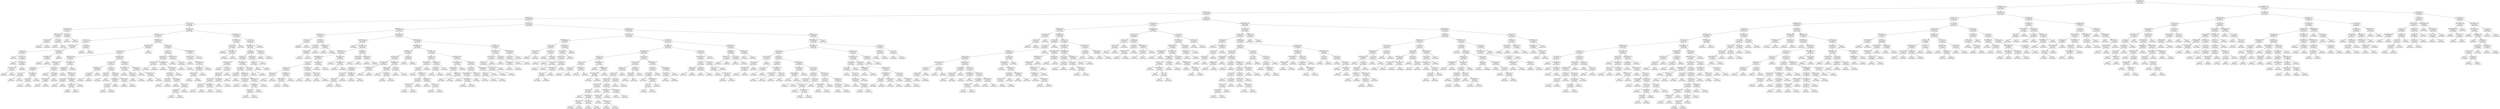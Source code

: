 digraph Tree {
node [shape=box, style="rounded", color="black", fontname=helvetica] ;
edge [fontname=helvetica] ;
0 [label="OverallQual <= 1.0\nmse = 6235326079.9\nsamples = 744\nvalue = 181653.2"] ;
1 [label="OverallQual <= 0.3\nmse = 2622593477.4\nsamples = 630\nvalue = 159920.5"] ;
0 -> 1 [labeldistance=2.5, labelangle=45, headlabel="True"] ;
2 [label="GrLivArea <= -0.2\nmse = 1463027859.5\nsamples = 458\nvalue = 140837.8"] ;
1 -> 2 ;
3 [label="YearBuilt <= -0.7\nmse = 904683323.6\nsamples = 286\nvalue = 125103.7"] ;
2 -> 3 ;
4 [label="1stFlrSF <= -1.5\nmse = 543954024.4\nsamples = 98\nvalue = 100804.1"] ;
3 -> 4 ;
5 [label="OverallQual <= -0.8\nmse = 301726996.8\nsamples = 6\nvalue = 60237.4"] ;
4 -> 5 ;
6 [label="TotalBsmtSF <= -1.6\nmse = 106756994.4\nsamples = 4\nvalue = 48730.1"] ;
5 -> 6 ;
7 [label="x9_2fmCon <= 0.5\nmse = 6250000.0\nsamples = 2\nvalue = 57500.0"] ;
6 -> 7 ;
8 [label="mse = 0.0\nsamples = 1\nvalue = 60000.0"] ;
7 -> 8 ;
9 [label="mse = 0.0\nsamples = 1\nvalue = 55000.0"] ;
7 -> 9 ;
10 [label="YrSold <= -0.2\nmse = 1489538.0\nsamples = 2\nvalue = 37037.0"] ;
6 -> 10 ;
11 [label="mse = 0.0\nsamples = 1\nvalue = 35311.0"] ;
10 -> 11 ;
12 [label="mse = 0.0\nsamples = 1\nvalue = 37900.0"] ;
10 -> 12 ;
13 [label="MoSold <= -0.5\nmse = 5671875.0\nsamples = 2\nvalue = 80375.0"] ;
5 -> 13 ;
14 [label="mse = 0.0\nsamples = 1\nvalue = 79000.0"] ;
13 -> 14 ;
15 [label="mse = 0.0\nsamples = 1\nvalue = 84500.0"] ;
13 -> 15 ;
16 [label="GrLivArea <= -0.6\nmse = 429720351.6\nsamples = 92\nvalue = 103839.7"] ;
4 -> 16 ;
17 [label="OverallCond <= -1.0\nmse = 414463357.3\nsamples = 64\nvalue = 97374.6"] ;
16 -> 17 ;
18 [label="x11_Hip <= 0.5\nmse = 124251400.0\nsamples = 11\nvalue = 77260.0"] ;
17 -> 18 ;
19 [label="EnclosedPorch <= 1.1\nmse = 67105709.9\nsamples = 9\nvalue = 74761.1"] ;
18 -> 19 ;
20 [label="x20_Typ <= 0.5\nmse = 15230769.2\nsamples = 6\nvalue = 79000.0"] ;
19 -> 20 ;
21 [label="mse = 0.0\nsamples = 1\nvalue = 67000.0"] ;
20 -> 21 ;
22 [label="GrLivArea <= -1.4\nmse = 3500000.0\nsamples = 5\nvalue = 80000.0"] ;
20 -> 22 ;
23 [label="mse = 0.0\nsamples = 1\nvalue = 76000.0"] ;
22 -> 23 ;
24 [label="MSSubClass <= 1.5\nmse = 360000.0\nsamples = 4\nvalue = 80800.0"] ;
22 -> 24 ;
25 [label="OpenPorchSF <= -0.6\nmse = 122449.0\nsamples = 3\nvalue = 81142.9"] ;
24 -> 25 ;
26 [label="mse = 0.0\nsamples = 1\nvalue = 82000.0"] ;
25 -> 26 ;
27 [label="mse = 0.0\nsamples = 2\nvalue = 81000.0"] ;
25 -> 27 ;
28 [label="mse = 0.0\nsamples = 1\nvalue = 80000.0"] ;
24 -> 28 ;
29 [label="x22_COD <= 0.5\nmse = 33798400.0\nsamples = 3\nvalue = 63740.0"] ;
19 -> 29 ;
30 [label="BsmtFullBath <= 0.2\nmse = 3062500.0\nsamples = 2\nvalue = 56750.0"] ;
29 -> 30 ;
31 [label="mse = 0.0\nsamples = 1\nvalue = 55000.0"] ;
30 -> 31 ;
32 [label="mse = 0.0\nsamples = 1\nvalue = 58500.0"] ;
30 -> 32 ;
33 [label="mse = 0.0\nsamples = 1\nvalue = 68400.0"] ;
29 -> 33 ;
34 [label="x19_Fa <= 0.5\nmse = 76562500.0\nsamples = 2\nvalue = 99750.0"] ;
18 -> 34 ;
35 [label="mse = 0.0\nsamples = 1\nvalue = 91000.0"] ;
34 -> 35 ;
36 [label="mse = 0.0\nsamples = 1\nvalue = 108500.0"] ;
34 -> 36 ;
37 [label="TotalBsmtSF <= -0.6\nmse = 361553135.6\nsamples = 53\nvalue = 102341.2"] ;
17 -> 37 ;
38 [label="OpenPorchSF <= 4.6\nmse = 288101751.5\nsamples = 33\nvalue = 94622.6"] ;
37 -> 38 ;
39 [label="LotArea <= -0.3\nmse = 223730898.7\nsamples = 32\nvalue = 95771.2"] ;
38 -> 39 ;
40 [label="OverallCond <= 0.8\nmse = 120609524.8\nsamples = 16\nvalue = 87804.5"] ;
39 -> 40 ;
41 [label="TotalBsmtSF <= -0.9\nmse = 39689467.5\nsamples = 9\nvalue = 81876.9"] ;
40 -> 41 ;
42 [label="x7_Norm <= 0.5\nmse = 12938888.9\nsamples = 5\nvalue = 76233.3"] ;
41 -> 42 ;
43 [label="x21_Y <= 0.5\nmse = 55555.6\nsamples = 2\nvalue = 72666.7"] ;
42 -> 43 ;
44 [label="mse = 0.0\nsamples = 1\nvalue = 73000.0"] ;
43 -> 44 ;
45 [label="mse = 0.0\nsamples = 1\nvalue = 72500.0"] ;
43 -> 45 ;
46 [label="EnclosedPorch <= 2.2\nmse = 380000.0\nsamples = 3\nvalue = 79800.0"] ;
42 -> 46 ;
47 [label="x10_1Story <= 0.5\nmse = 90000.0\nsamples = 2\nvalue = 80200.0"] ;
46 -> 47 ;
48 [label="mse = 0.0\nsamples = 1\nvalue = 80500.0"] ;
47 -> 48 ;
49 [label="mse = 0.0\nsamples = 1\nvalue = 79900.0"] ;
47 -> 49 ;
50 [label="mse = 0.0\nsamples = 1\nvalue = 79000.0"] ;
46 -> 50 ;
51 [label="LotArea <= -0.5\nmse = 11918367.3\nsamples = 4\nvalue = 86714.3"] ;
41 -> 51 ;
52 [label="mse = 0.0\nsamples = 1\nvalue = 80000.0"] ;
51 -> 52 ;
53 [label="YrSold <= -0.2\nmse = 5138888.9\nsamples = 3\nvalue = 87833.3"] ;
51 -> 53 ;
54 [label="x23_Normal <= 0.5\nmse = 187500.0\nsamples = 2\nvalue = 86250.0"] ;
53 -> 54 ;
55 [label="mse = 0.0\nsamples = 1\nvalue = 86000.0"] ;
54 -> 55 ;
56 [label="mse = 0.0\nsamples = 1\nvalue = 87000.0"] ;
54 -> 56 ;
57 [label="mse = 0.0\nsamples = 1\nvalue = 91000.0"] ;
53 -> 57 ;
58 [label="YearRemodAdd <= 0.7\nmse = 113431111.1\nsamples = 7\nvalue = 96366.7"] ;
40 -> 58 ;
59 [label="x5_Inside <= 0.5\nmse = 49066093.8\nsamples = 6\nvalue = 93412.5"] ;
58 -> 59 ;
60 [label="mse = 0.0\nsamples = 1\nvalue = 105000.0"] ;
59 -> 60 ;
61 [label="BsmtFinSF1 <= -0.9\nmse = 5745833.3\nsamples = 5\nvalue = 89550.0"] ;
59 -> 61 ;
62 [label="x21_N <= 0.5\nmse = 1822500.0\nsamples = 2\nvalue = 92650.0"] ;
61 -> 62 ;
63 [label="mse = 0.0\nsamples = 1\nvalue = 91300.0"] ;
62 -> 63 ;
64 [label="mse = 0.0\nsamples = 1\nvalue = 94000.0"] ;
62 -> 64 ;
65 [label="MSSubClass <= -0.5\nmse = 500000.0\nsamples = 3\nvalue = 88000.0"] ;
61 -> 65 ;
66 [label="x15_CBlock <= 0.5\nmse = 222222.2\nsamples = 2\nvalue = 88333.3"] ;
65 -> 66 ;
67 [label="mse = 0.0\nsamples = 1\nvalue = 88000.0"] ;
66 -> 67 ;
68 [label="mse = 0.0\nsamples = 1\nvalue = 89000.0"] ;
66 -> 68 ;
69 [label="mse = 0.0\nsamples = 1\nvalue = 87000.0"] ;
65 -> 69 ;
70 [label="mse = 0.0\nsamples = 1\nvalue = 120000.0"] ;
58 -> 70 ;
71 [label="TotalBsmtSF <= -0.9\nmse = 218679822.2\nsamples = 16\nvalue = 101613.3"] ;
39 -> 71 ;
72 [label="GrLivArea <= -1.0\nmse = 110415723.1\nsamples = 10\nvalue = 95186.4"] ;
71 -> 72 ;
73 [label="TotalBsmtSF <= -1.1\nmse = 60640000.0\nsamples = 3\nvalue = 79900.0"] ;
72 -> 73 ;
74 [label="x17_Fa <= 0.5\nmse = 1687500.0\nsamples = 2\nvalue = 83750.0"] ;
73 -> 74 ;
75 [label="mse = 0.0\nsamples = 1\nvalue = 86000.0"] ;
74 -> 75 ;
76 [label="mse = 0.0\nsamples = 1\nvalue = 83000.0"] ;
74 -> 76 ;
77 [label="mse = 0.0\nsamples = 1\nvalue = 64500.0"] ;
73 -> 77 ;
78 [label="YrSold <= -1.0\nmse = 36114394.5\nsamples = 7\nvalue = 99682.4"] ;
72 -> 78 ;
79 [label="MoSold <= 0.1\nmse = 40000.0\nsamples = 2\nvalue = 109700.0"] ;
78 -> 79 ;
80 [label="mse = 0.0\nsamples = 1\nvalue = 109500.0"] ;
79 -> 80 ;
81 [label="mse = 0.0\nsamples = 1\nvalue = 109900.0"] ;
79 -> 81 ;
82 [label="1stFlrSF <= -0.3\nmse = 6835384.6\nsamples = 5\nvalue = 96600.0"] ;
78 -> 82 ;
83 [label="KitchenAbvGr <= 2.1\nmse = 3950617.3\nsamples = 3\nvalue = 95277.8"] ;
82 -> 83 ;
84 [label="x21_N <= 0.5\nmse = 527343.8\nsamples = 2\nvalue = 95937.5"] ;
83 -> 84 ;
85 [label="mse = 0.0\nsamples = 1\nvalue = 95000.0"] ;
84 -> 85 ;
86 [label="mse = 0.0\nsamples = 1\nvalue = 96500.0"] ;
84 -> 86 ;
87 [label="mse = 0.0\nsamples = 1\nvalue = 90000.0"] ;
83 -> 87 ;
88 [label="YearBuilt <= -1.8\nmse = 541875.0\nsamples = 2\nvalue = 99575.0"] ;
82 -> 88 ;
89 [label="mse = 0.0\nsamples = 1\nvalue = 100000.0"] ;
88 -> 89 ;
90 [label="mse = 0.0\nsamples = 1\nvalue = 98300.0"] ;
88 -> 90 ;
91 [label="OverallCond <= 1.7\nmse = 90438593.8\nsamples = 6\nvalue = 119287.5"] ;
71 -> 91 ;
92 [label="BedroomAbvGr <= -0.5\nmse = 36111875.0\nsamples = 3\nvalue = 127325.0"] ;
91 -> 92 ;
93 [label="mse = 0.0\nsamples = 1\nvalue = 137500.0"] ;
92 -> 93 ;
94 [label="1stFlrSF <= -1.2\nmse = 2135555.6\nsamples = 2\nvalue = 123933.3"] ;
92 -> 94 ;
95 [label="mse = 0.0\nsamples = 1\nvalue = 122900.0"] ;
94 -> 95 ;
96 [label="mse = 0.0\nsamples = 1\nvalue = 126000.0"] ;
94 -> 96 ;
97 [label="GarageCars <= -1.7\nmse = 15562500.0\nsamples = 3\nvalue = 111250.0"] ;
91 -> 97 ;
98 [label="mse = 0.0\nsamples = 1\nvalue = 118000.0"] ;
97 -> 98 ;
99 [label="TotalBsmtSF <= -0.8\nmse = 500000.0\nsamples = 2\nvalue = 109000.0"] ;
97 -> 99 ;
100 [label="mse = 0.0\nsamples = 1\nvalue = 108000.0"] ;
99 -> 100 ;
101 [label="mse = 0.0\nsamples = 1\nvalue = 109500.0"] ;
99 -> 101 ;
102 [label="mse = 0.0\nsamples = 1\nvalue = 34900.0"] ;
38 -> 102 ;
103 [label="YearBuilt <= -0.9\nmse = 174362376.1\nsamples = 20\nvalue = 116951.3"] ;
37 -> 103 ;
104 [label="x21_N <= 0.5\nmse = 62573717.6\nsamples = 13\nvalue = 110481.8"] ;
103 -> 104 ;
105 [label="GarageArea <= -1.4\nmse = 57438410.9\nsamples = 10\nvalue = 112303.8"] ;
104 -> 105 ;
106 [label="BsmtUnfSF <= 0.6\nmse = 6750000.0\nsamples = 2\nvalue = 103500.0"] ;
105 -> 106 ;
107 [label="mse = 0.0\nsamples = 1\nvalue = 108000.0"] ;
106 -> 107 ;
108 [label="mse = 0.0\nsamples = 1\nvalue = 102000.0"] ;
106 -> 108 ;
109 [label="TotRmsAbvGrd <= -1.9\nmse = 39887430.6\nsamples = 8\nvalue = 115238.3"] ;
105 -> 109 ;
110 [label="mse = 0.0\nsamples = 1\nvalue = 100000.0"] ;
109 -> 110 ;
111 [label="x23_Abnorml <= 0.5\nmse = 20484786.8\nsamples = 7\nvalue = 116623.6"] ;
109 -> 111 ;
112 [label="x15_BrkTil <= 0.5\nmse = 7024444.4\nsamples = 6\nvalue = 118433.3"] ;
111 -> 112 ;
113 [label="LotArea <= -0.3\nmse = 55555.6\nsamples = 2\nvalue = 114833.3"] ;
112 -> 113 ;
114 [label="mse = 0.0\nsamples = 1\nvalue = 114500.0"] ;
113 -> 114 ;
115 [label="mse = 0.0\nsamples = 1\nvalue = 115000.0"] ;
113 -> 115 ;
116 [label="OverallCond <= -0.1\nmse = 788888.9\nsamples = 4\nvalue = 120233.3"] ;
112 -> 116 ;
117 [label="mse = 0.0\nsamples = 1\nvalue = 118400.0"] ;
116 -> 117 ;
118 [label="x16_Grav <= 0.5\nmse = 140000.0\nsamples = 3\nvalue = 120600.0"] ;
116 -> 118 ;
119 [label="x5_Inside <= 0.5\nmse = 55555.6\nsamples = 2\nvalue = 120333.3"] ;
118 -> 119 ;
120 [label="mse = 0.0\nsamples = 1\nvalue = 120500.0"] ;
119 -> 120 ;
121 [label="mse = 0.0\nsamples = 1\nvalue = 120000.0"] ;
119 -> 121 ;
122 [label="mse = 0.0\nsamples = 1\nvalue = 121000.0"] ;
118 -> 122 ;
123 [label="mse = 0.0\nsamples = 1\nvalue = 108480.0"] ;
111 -> 123 ;
124 [label="TotalBsmtSF <= -0.5\nmse = 16724908.0\nsamples = 3\nvalue = 103194.0"] ;
104 -> 124 ;
125 [label="mse = 0.0\nsamples = 1\nvalue = 110000.0"] ;
124 -> 125 ;
126 [label="YrSold <= 0.5\nmse = 1712483.6\nsamples = 2\nvalue = 100925.3"] ;
124 -> 126 ;
127 [label="mse = 0.0\nsamples = 1\nvalue = 100000.0"] ;
126 -> 127 ;
128 [label="mse = 0.0\nsamples = 1\nvalue = 102776.0"] ;
126 -> 128 ;
129 [label="YearRemodAdd <= 0.9\nmse = 87609375.0\nsamples = 7\nvalue = 133125.0"] ;
103 -> 129 ;
130 [label="BsmtFinSF1 <= -0.3\nmse = 31250000.0\nsamples = 5\nvalue = 128500.0"] ;
129 -> 130 ;
131 [label="mse = 0.0\nsamples = 1\nvalue = 135000.0"] ;
130 -> 131 ;
132 [label="OpenPorchSF <= 0.2\nmse = 15187500.0\nsamples = 4\nvalue = 125250.0"] ;
130 -> 132 ;
133 [label="TotalBsmtSF <= 0.2\nmse = 2888888.9\nsamples = 3\nvalue = 127333.3"] ;
132 -> 133 ;
134 [label="BsmtFinSF1 <= -0.0\nmse = 250000.0\nsamples = 2\nvalue = 128500.0"] ;
133 -> 134 ;
135 [label="mse = 0.0\nsamples = 1\nvalue = 129000.0"] ;
134 -> 135 ;
136 [label="mse = 0.0\nsamples = 1\nvalue = 128000.0"] ;
134 -> 136 ;
137 [label="mse = 0.0\nsamples = 1\nvalue = 125000.0"] ;
133 -> 137 ;
138 [label="mse = 0.0\nsamples = 1\nvalue = 119000.0"] ;
132 -> 138 ;
139 [label="mse = 0.0\nsamples = 2\nvalue = 147000.0"] ;
129 -> 139 ;
140 [label="MSSubClass <= -0.4\nmse = 169946616.3\nsamples = 28\nvalue = 118034.8"] ;
16 -> 140 ;
141 [label="WoodDeckSF <= 0.3\nmse = 157792500.0\nsamples = 4\nvalue = 97350.0"] ;
140 -> 141 ;
142 [label="LotArea <= -0.5\nmse = 17180000.0\nsamples = 3\nvalue = 104300.0"] ;
141 -> 142 ;
143 [label="mse = 0.0\nsamples = 1\nvalue = 109900.0"] ;
142 -> 143 ;
144 [label="OpenPorchSF <= -0.5\nmse = 2250000.0\nsamples = 2\nvalue = 101500.0"] ;
142 -> 144 ;
145 [label="mse = 0.0\nsamples = 1\nvalue = 100000.0"] ;
144 -> 145 ;
146 [label="mse = 0.0\nsamples = 1\nvalue = 103000.0"] ;
144 -> 146 ;
147 [label="mse = 0.0\nsamples = 1\nvalue = 76500.0"] ;
141 -> 147 ;
148 [label="x5_FR2 <= 0.5\nmse = 126474739.2\nsamples = 24\nvalue = 120004.8"] ;
140 -> 148 ;
149 [label="OpenPorchSF <= 1.3\nmse = 99135657.3\nsamples = 23\nvalue = 119153.7"] ;
148 -> 149 ;
150 [label="x14_Gd <= 0.5\nmse = 74030886.4\nsamples = 21\nvalue = 120573.7"] ;
149 -> 150 ;
151 [label="YearBuilt <= -1.4\nmse = 51853399.7\nsamples = 18\nvalue = 118979.4"] ;
150 -> 151 ;
152 [label="OverallCond <= -0.1\nmse = 33580246.9\nsamples = 8\nvalue = 114944.4"] ;
151 -> 152 ;
153 [label="mse = 0.0\nsamples = 1\nvalue = 98000.0"] ;
152 -> 153 ;
154 [label="YrSold <= 1.3\nmse = 17673010.4\nsamples = 7\nvalue = 115941.2"] ;
152 -> 154 ;
155 [label="LotArea <= -0.1\nmse = 6222222.2\nsamples = 6\nvalue = 114666.7"] ;
154 -> 155 ;
156 [label="1stFlrSF <= -0.8\nmse = 1454545.5\nsamples = 4\nvalue = 116000.0"] ;
155 -> 156 ;
157 [label="x7_Artery <= 0.5\nmse = 234375.0\nsamples = 2\nvalue = 115375.0"] ;
156 -> 157 ;
158 [label="mse = 0.0\nsamples = 1\nvalue = 116000.0"] ;
157 -> 158 ;
159 [label="mse = 0.0\nsamples = 1\nvalue = 115000.0"] ;
157 -> 159 ;
160 [label="TotalBsmtSF <= -0.4\nmse = 888888.9\nsamples = 2\nvalue = 117666.7"] ;
156 -> 160 ;
161 [label="mse = 0.0\nsamples = 1\nvalue = 119000.0"] ;
160 -> 161 ;
162 [label="mse = 0.0\nsamples = 1\nvalue = 117000.0"] ;
160 -> 162 ;
163 [label="x5_Inside <= 0.5\nmse = 1000000.0\nsamples = 2\nvalue = 111000.0"] ;
155 -> 163 ;
164 [label="mse = 0.0\nsamples = 1\nvalue = 110000.0"] ;
163 -> 164 ;
165 [label="mse = 0.0\nsamples = 1\nvalue = 112000.0"] ;
163 -> 165 ;
166 [label="mse = 0.0\nsamples = 1\nvalue = 125500.0"] ;
154 -> 166 ;
167 [label="TotRmsAbvGrd <= -0.0\nmse = 33489023.4\nsamples = 10\nvalue = 123518.8"] ;
151 -> 167 ;
168 [label="GrLivArea <= -0.6\nmse = 19089722.2\nsamples = 8\nvalue = 125983.3"] ;
167 -> 168 ;
169 [label="x17_Ex <= 0.5\nmse = 5062500.0\nsamples = 2\nvalue = 132750.0"] ;
168 -> 169 ;
170 [label="mse = 0.0\nsamples = 1\nvalue = 135000.0"] ;
169 -> 170 ;
171 [label="mse = 0.0\nsamples = 1\nvalue = 130500.0"] ;
169 -> 171 ;
172 [label="GrLivArea <= -0.5\nmse = 10906100.0\nsamples = 6\nvalue = 124630.0"] ;
168 -> 172 ;
173 [label="OverallCond <= 0.4\nmse = 1267500.0\nsamples = 2\nvalue = 120950.0"] ;
172 -> 173 ;
174 [label="mse = 0.0\nsamples = 1\nvalue = 119000.0"] ;
173 -> 174 ;
175 [label="mse = 0.0\nsamples = 1\nvalue = 121600.0"] ;
173 -> 175 ;
176 [label="TotalBsmtSF <= -0.4\nmse = 2284722.2\nsamples = 4\nvalue = 127083.3"] ;
172 -> 176 ;
177 [label="EnclosedPorch <= 1.1\nmse = 700000.0\nsamples = 3\nvalue = 126500.0"] ;
176 -> 177 ;
178 [label="YearBuilt <= -1.0\nmse = 55555.6\nsamples = 2\nvalue = 127166.7"] ;
177 -> 178 ;
179 [label="mse = 0.0\nsamples = 1\nvalue = 127500.0"] ;
178 -> 179 ;
180 [label="mse = 0.0\nsamples = 1\nvalue = 127000.0"] ;
178 -> 180 ;
181 [label="mse = 0.0\nsamples = 1\nvalue = 125500.0"] ;
177 -> 181 ;
182 [label="mse = 0.0\nsamples = 1\nvalue = 130000.0"] ;
176 -> 182 ;
183 [label="x3_Lvl <= 0.5\nmse = 3796875.0\nsamples = 2\nvalue = 116125.0"] ;
167 -> 183 ;
184 [label="mse = 0.0\nsamples = 1\nvalue = 119500.0"] ;
183 -> 184 ;
185 [label="mse = 0.0\nsamples = 1\nvalue = 115000.0"] ;
183 -> 185 ;
186 [label="x10_2Story <= 0.5\nmse = 57296875.0\nsamples = 3\nvalue = 134125.0"] ;
150 -> 186 ;
187 [label="x0_RM <= 0.5\nmse = 2722222.2\nsamples = 2\nvalue = 129833.3"] ;
186 -> 187 ;
188 [label="mse = 0.0\nsamples = 1\nvalue = 127500.0"] ;
187 -> 188 ;
189 [label="mse = 0.0\nsamples = 1\nvalue = 131000.0"] ;
187 -> 189 ;
190 [label="mse = 0.0\nsamples = 1\nvalue = 147000.0"] ;
186 -> 190 ;
191 [label="LotArea <= -0.2\nmse = 68055555.6\nsamples = 2\nvalue = 101166.7"] ;
149 -> 191 ;
192 [label="mse = 0.0\nsamples = 1\nvalue = 89500.0"] ;
191 -> 192 ;
193 [label="mse = 0.0\nsamples = 1\nvalue = 107000.0"] ;
191 -> 193 ;
194 [label="mse = 0.0\nsamples = 1\nvalue = 154900.0"] ;
148 -> 194 ;
195 [label="1stFlrSF <= -0.5\nmse = 602592720.8\nsamples = 188\nvalue = 138388.6"] ;
3 -> 195 ;
196 [label="TotalBsmtSF <= -1.2\nmse = 301041682.7\nsamples = 77\nvalue = 123370.6"] ;
195 -> 196 ;
197 [label="OverallQual <= -1.2\nmse = 231966942.1\nsamples = 7\nvalue = 93318.2"] ;
196 -> 197 ;
198 [label="LotArea <= -0.8\nmse = 17340000.0\nsamples = 2\nvalue = 78400.0"] ;
197 -> 198 ;
199 [label="mse = 0.0\nsamples = 1\nvalue = 83500.0"] ;
198 -> 199 ;
200 [label="mse = 0.0\nsamples = 1\nvalue = 75000.0"] ;
198 -> 200 ;
201 [label="MoSold <= 0.8\nmse = 70812500.0\nsamples = 5\nvalue = 105750.0"] ;
197 -> 201 ;
202 [label="YrSold <= 1.3\nmse = 19500000.0\nsamples = 3\nvalue = 113500.0"] ;
201 -> 202 ;
203 [label="x9_TwnhsE <= 0.5\nmse = 2250000.0\nsamples = 2\nvalue = 116500.0"] ;
202 -> 203 ;
204 [label="mse = 0.0\nsamples = 1\nvalue = 118000.0"] ;
203 -> 204 ;
205 [label="mse = 0.0\nsamples = 1\nvalue = 115000.0"] ;
203 -> 205 ;
206 [label="mse = 0.0\nsamples = 1\nvalue = 107500.0"] ;
202 -> 206 ;
207 [label="TotRmsAbvGrd <= -1.3\nmse = 2000000.0\nsamples = 2\nvalue = 98000.0"] ;
201 -> 207 ;
208 [label="mse = 0.0\nsamples = 1\nvalue = 97000.0"] ;
207 -> 208 ;
209 [label="mse = 0.0\nsamples = 1\nvalue = 100000.0"] ;
207 -> 209 ;
210 [label="GarageArea <= -0.9\nmse = 200588999.7\nsamples = 70\nvalue = 126611.5"] ;
196 -> 210 ;
211 [label="OverallCond <= -1.0\nmse = 164178858.5\nsamples = 20\nvalue = 114489.7"] ;
210 -> 211 ;
212 [label="mse = 0.0\nsamples = 1\nvalue = 88000.0"] ;
211 -> 212 ;
213 [label="BsmtUnfSF <= -0.2\nmse = 120512126.2\nsamples = 19\nvalue = 116451.9"] ;
211 -> 213 ;
214 [label="BsmtFinSF2 <= 0.1\nmse = 53900277.0\nsamples = 14\nvalue = 121815.8"] ;
213 -> 214 ;
215 [label="BsmtHalfBath <= 1.9\nmse = 28209960.9\nsamples = 11\nvalue = 119843.8"] ;
214 -> 215 ;
216 [label="x17_TA <= 0.5\nmse = 12976331.4\nsamples = 9\nvalue = 117846.2"] ;
215 -> 216 ;
217 [label="LotArea <= -0.2\nmse = 8571428.6\nsamples = 5\nvalue = 115500.0"] ;
216 -> 217 ;
218 [label="YearBuilt <= -0.5\nmse = 1562500.0\nsamples = 2\nvalue = 117750.0"] ;
217 -> 218 ;
219 [label="mse = 0.0\nsamples = 1\nvalue = 119000.0"] ;
218 -> 219 ;
220 [label="mse = 0.0\nsamples = 1\nvalue = 116500.0"] ;
218 -> 220 ;
221 [label="GarageArea <= -1.0\nmse = 2166666.7\nsamples = 3\nvalue = 112500.0"] ;
217 -> 221 ;
222 [label="TotalBsmtSF <= -0.5\nmse = 250000.0\nsamples = 2\nvalue = 111500.0"] ;
221 -> 222 ;
223 [label="mse = 0.0\nsamples = 1\nvalue = 112000.0"] ;
222 -> 223 ;
224 [label="mse = 0.0\nsamples = 1\nvalue = 111000.0"] ;
222 -> 224 ;
225 [label="mse = 0.0\nsamples = 1\nvalue = 114500.0"] ;
221 -> 225 ;
226 [label="MSSubClass <= -0.0\nmse = 4201388.9\nsamples = 4\nvalue = 120583.3"] ;
216 -> 226 ;
227 [label="x5_Corner <= 0.5\nmse = 1562500.0\nsamples = 2\nvalue = 123250.0"] ;
226 -> 227 ;
228 [label="mse = 0.0\nsamples = 1\nvalue = 122000.0"] ;
227 -> 228 ;
229 [label="mse = 0.0\nsamples = 1\nvalue = 124500.0"] ;
227 -> 229 ;
230 [label="GrLivArea <= -0.9\nmse = 187500.0\nsamples = 2\nvalue = 119250.0"] ;
226 -> 230 ;
231 [label="mse = 0.0\nsamples = 1\nvalue = 118500.0"] ;
230 -> 231 ;
232 [label="mse = 0.0\nsamples = 1\nvalue = 119500.0"] ;
230 -> 232 ;
233 [label="x12_Tar&Grv <= 0.5\nmse = 2000000.0\nsamples = 2\nvalue = 128500.0"] ;
215 -> 233 ;
234 [label="mse = 0.0\nsamples = 1\nvalue = 130500.0"] ;
233 -> 234 ;
235 [label="mse = 0.0\nsamples = 1\nvalue = 127500.0"] ;
233 -> 235 ;
236 [label="BsmtFullBath <= 0.2\nmse = 59555555.6\nsamples = 3\nvalue = 132333.3"] ;
214 -> 236 ;
237 [label="mse = 0.0\nsamples = 1\nvalue = 143000.0"] ;
236 -> 237 ;
238 [label="EnclosedPorch <= 1.6\nmse = 4000000.0\nsamples = 2\nvalue = 127000.0"] ;
236 -> 238 ;
239 [label="mse = 0.0\nsamples = 1\nvalue = 125000.0"] ;
238 -> 239 ;
240 [label="mse = 0.0\nsamples = 1\nvalue = 129000.0"] ;
238 -> 240 ;
241 [label="YearBuilt <= 0.2\nmse = 48091093.8\nsamples = 5\nvalue = 103712.5"] ;
213 -> 241 ;
242 [label="YearBuilt <= -0.3\nmse = 7398400.0\nsamples = 3\nvalue = 108640.0"] ;
241 -> 242 ;
243 [label="mse = 0.0\nsamples = 1\nvalue = 103200.0"] ;
242 -> 243 ;
244 [label="mse = 0.0\nsamples = 2\nvalue = 110000.0"] ;
242 -> 244 ;
245 [label="Fireplaces <= -0.2\nmse = 8000000.0\nsamples = 2\nvalue = 95500.0"] ;
241 -> 245 ;
246 [label="mse = 0.0\nsamples = 1\nvalue = 93500.0"] ;
245 -> 246 ;
247 [label="mse = 0.0\nsamples = 1\nvalue = 99500.0"] ;
245 -> 247 ;
248 [label="BsmtUnfSF <= -0.3\nmse = 133490526.6\nsamples = 50\nvalue = 131427.1"] ;
210 -> 248 ;
249 [label="BsmtFullBath <= 0.2\nmse = 78710098.0\nsamples = 40\nvalue = 134610.5"] ;
248 -> 249 ;
250 [label="WoodDeckSF <= 1.0\nmse = 77694707.0\nsamples = 15\nvalue = 128891.3"] ;
249 -> 250 ;
251 [label="BsmtUnfSF <= -0.5\nmse = 24074829.9\nsamples = 13\nvalue = 126642.9"] ;
250 -> 251 ;
252 [label="BsmtFinSF2 <= 0.5\nmse = 10645833.3\nsamples = 8\nvalue = 123250.0"] ;
251 -> 252 ;
253 [label="YearBuilt <= 0.1\nmse = 3500000.0\nsamples = 6\nvalue = 124833.3"] ;
252 -> 253 ;
254 [label="x17_Ex <= 0.5\nmse = 1284722.2\nsamples = 4\nvalue = 125916.7"] ;
253 -> 254 ;
255 [label="MoSold <= 0.1\nmse = 46875.0\nsamples = 3\nvalue = 125125.0"] ;
254 -> 255 ;
256 [label="mse = 0.0\nsamples = 2\nvalue = 125000.0"] ;
255 -> 256 ;
257 [label="mse = 0.0\nsamples = 1\nvalue = 125500.0"] ;
255 -> 257 ;
258 [label="mse = 0.0\nsamples = 1\nvalue = 127500.0"] ;
254 -> 258 ;
259 [label="OverallQual <= -0.4\nmse = 888888.9\nsamples = 2\nvalue = 122666.7"] ;
253 -> 259 ;
260 [label="mse = 0.0\nsamples = 1\nvalue = 122000.0"] ;
259 -> 260 ;
261 [label="mse = 0.0\nsamples = 1\nvalue = 124000.0"] ;
259 -> 261 ;
262 [label="WoodDeckSF <= -0.4\nmse = 2000000.0\nsamples = 2\nvalue = 118500.0"] ;
252 -> 262 ;
263 [label="mse = 0.0\nsamples = 1\nvalue = 117500.0"] ;
262 -> 263 ;
264 [label="mse = 0.0\nsamples = 1\nvalue = 120500.0"] ;
262 -> 264 ;
265 [label="GarageArea <= -0.0\nmse = 6166666.7\nsamples = 5\nvalue = 131166.7"] ;
251 -> 265 ;
266 [label="Fireplaces <= -0.2\nmse = 240000.0\nsamples = 3\nvalue = 129100.0"] ;
265 -> 266 ;
267 [label="mse = 0.0\nsamples = 1\nvalue = 130000.0"] ;
266 -> 267 ;
268 [label="BsmtFinSF1 <= 0.2\nmse = 46875.0\nsamples = 2\nvalue = 128875.0"] ;
266 -> 268 ;
269 [label="mse = 0.0\nsamples = 1\nvalue = 129000.0"] ;
268 -> 269 ;
270 [label="mse = 0.0\nsamples = 1\nvalue = 128500.0"] ;
268 -> 270 ;
271 [label="x17_Gd <= 0.5\nmse = 1562500.0\nsamples = 2\nvalue = 133750.0"] ;
265 -> 271 ;
272 [label="mse = 0.0\nsamples = 1\nvalue = 135000.0"] ;
271 -> 272 ;
273 [label="mse = 0.0\nsamples = 1\nvalue = 132500.0"] ;
271 -> 273 ;
274 [label="YrSold <= 1.3\nmse = 30250000.0\nsamples = 2\nvalue = 152500.0"] ;
250 -> 274 ;
275 [label="mse = 0.0\nsamples = 1\nvalue = 147000.0"] ;
274 -> 275 ;
276 [label="mse = 0.0\nsamples = 1\nvalue = 158000.0"] ;
274 -> 276 ;
277 [label="BsmtFinSF1 <= 0.5\nmse = 43757490.1\nsamples = 25\nvalue = 138368.9"] ;
249 -> 277 ;
278 [label="OverallCond <= 1.7\nmse = 48477490.2\nsamples = 11\nvalue = 134728.1"] ;
277 -> 278 ;
279 [label="WoodDeckSF <= 1.6\nmse = 16123347.1\nsamples = 8\nvalue = 130877.3"] ;
278 -> 279 ;
280 [label="YrSold <= -1.0\nmse = 4480625.0\nsamples = 7\nvalue = 131975.0"] ;
279 -> 280 ;
281 [label="mse = 0.0\nsamples = 1\nvalue = 137000.0"] ;
280 -> 281 ;
282 [label="WoodDeckSF <= -0.1\nmse = 1861111.1\nsamples = 6\nvalue = 131416.7"] ;
280 -> 282 ;
283 [label="x17_Ex <= 0.5\nmse = 166666.7\nsamples = 3\nvalue = 133000.0"] ;
282 -> 283 ;
284 [label="TotalBsmtSF <= -0.4\nmse = 62500.0\nsamples = 2\nvalue = 132750.0"] ;
283 -> 284 ;
285 [label="mse = 0.0\nsamples = 1\nvalue = 133000.0"] ;
284 -> 285 ;
286 [label="mse = 0.0\nsamples = 1\nvalue = 132500.0"] ;
284 -> 286 ;
287 [label="mse = 0.0\nsamples = 1\nvalue = 133500.0"] ;
283 -> 287 ;
288 [label="OverallCond <= -0.1\nmse = 828125.0\nsamples = 3\nvalue = 130625.0"] ;
282 -> 288 ;
289 [label="mse = 0.0\nsamples = 1\nvalue = 131500.0"] ;
288 -> 289 ;
290 [label="GrLivArea <= -1.3\nmse = 125000.0\nsamples = 2\nvalue = 129750.0"] ;
288 -> 290 ;
291 [label="mse = 0.0\nsamples = 1\nvalue = 129500.0"] ;
290 -> 291 ;
292 [label="mse = 0.0\nsamples = 1\nvalue = 130250.0"] ;
290 -> 292 ;
293 [label="mse = 0.0\nsamples = 1\nvalue = 119900.0"] ;
279 -> 293 ;
294 [label="WoodDeckSF <= 1.2\nmse = 15260000.0\nsamples = 3\nvalue = 143200.0"] ;
278 -> 294 ;
295 [label="1stFlrSF <= -0.6\nmse = 888888.9\nsamples = 2\nvalue = 146333.3"] ;
294 -> 295 ;
296 [label="mse = 0.0\nsamples = 1\nvalue = 147000.0"] ;
295 -> 296 ;
297 [label="mse = 0.0\nsamples = 1\nvalue = 145000.0"] ;
295 -> 297 ;
298 [label="mse = 0.0\nsamples = 1\nvalue = 138500.0"] ;
294 -> 298 ;
299 [label="WoodDeckSF <= -0.0\nmse = 19221088.1\nsamples = 14\nvalue = 141434.7"] ;
277 -> 299 ;
300 [label="BedroomAbvGr <= -0.5\nmse = 12182800.0\nsamples = 4\nvalue = 135740.0"] ;
299 -> 300 ;
301 [label="GarageArea <= 1.1\nmse = 1600355.6\nsamples = 3\nvalue = 137653.3"] ;
300 -> 301 ;
302 [label="mse = 0.0\nsamples = 1\nvalue = 135960.0"] ;
301 -> 302 ;
303 [label="YearBuilt <= -0.1\nmse = 250000.0\nsamples = 2\nvalue = 138500.0"] ;
301 -> 303 ;
304 [label="mse = 0.0\nsamples = 1\nvalue = 139000.0"] ;
303 -> 304 ;
305 [label="mse = 0.0\nsamples = 1\nvalue = 138000.0"] ;
303 -> 305 ;
306 [label="mse = 0.0\nsamples = 1\nvalue = 130000.0"] ;
300 -> 306 ;
307 [label="YearBuilt <= 1.1\nmse = 10143822.2\nsamples = 10\nvalue = 142953.3"] ;
299 -> 307 ;
308 [label="MoSold <= -0.3\nmse = 5201388.9\nsamples = 7\nvalue = 141916.7"] ;
307 -> 308 ;
309 [label="TotRmsAbvGrd <= -1.9\nmse = 3368055.6\nsamples = 3\nvalue = 140083.3"] ;
308 -> 309 ;
310 [label="mse = 0.0\nsamples = 1\nvalue = 136500.0"] ;
309 -> 310 ;
311 [label="BsmtUnfSF <= -1.0\nmse = 960000.0\nsamples = 2\nvalue = 140800.0"] ;
309 -> 311 ;
312 [label="mse = 0.0\nsamples = 1\nvalue = 142000.0"] ;
311 -> 312 ;
313 [label="mse = 0.0\nsamples = 1\nvalue = 140000.0"] ;
311 -> 313 ;
314 [label="Fireplaces <= -0.2\nmse = 312500.0\nsamples = 4\nvalue = 143750.0"] ;
308 -> 314 ;
315 [label="mse = 0.0\nsamples = 3\nvalue = 144000.0"] ;
314 -> 315 ;
316 [label="mse = 0.0\nsamples = 1\nvalue = 142500.0"] ;
314 -> 316 ;
317 [label="WoodDeckSF <= 0.5\nmse = 8420000.0\nsamples = 3\nvalue = 147100.0"] ;
307 -> 317 ;
318 [label="LotArea <= -0.6\nmse = 22500.0\nsamples = 2\nvalue = 149150.0"] ;
317 -> 318 ;
319 [label="mse = 0.0\nsamples = 1\nvalue = 149300.0"] ;
318 -> 319 ;
320 [label="mse = 0.0\nsamples = 1\nvalue = 149000.0"] ;
318 -> 320 ;
321 [label="mse = 0.0\nsamples = 1\nvalue = 143000.0"] ;
317 -> 321 ;
322 [label="BsmtUnfSF <= 0.3\nmse = 154602314.1\nsamples = 10\nvalue = 119117.7"] ;
248 -> 322 ;
323 [label="YearRemodAdd <= -0.6\nmse = 51774026.0\nsamples = 7\nvalue = 112819.6"] ;
322 -> 323 ;
324 [label="BsmtFinSF1 <= -0.1\nmse = 12564458.7\nsamples = 4\nvalue = 107336.0"] ;
323 -> 324 ;
325 [label="FullBath <= -0.1\nmse = 2161295.4\nsamples = 3\nvalue = 108803.2"] ;
324 -> 325 ;
326 [label="x11_Gable <= 0.5\nmse = 246016.0\nsamples = 2\nvalue = 109504.0"] ;
325 -> 326 ;
327 [label="mse = 0.0\nsamples = 1\nvalue = 109008.0"] ;
326 -> 327 ;
328 [label="mse = 0.0\nsamples = 1\nvalue = 110000.0"] ;
326 -> 328 ;
329 [label="mse = 0.0\nsamples = 1\nvalue = 106000.0"] ;
325 -> 329 ;
330 [label="mse = 0.0\nsamples = 1\nvalue = 100000.0"] ;
324 -> 330 ;
331 [label="x2_Reg <= 0.5\nmse = 19440000.0\nsamples = 3\nvalue = 119400.0"] ;
323 -> 331 ;
332 [label="mse = 0.0\nsamples = 1\nvalue = 127000.0"] ;
331 -> 332 ;
333 [label="x10_2Story <= 0.5\nmse = 6250000.0\nsamples = 2\nvalue = 117500.0"] ;
331 -> 333 ;
334 [label="mse = 0.0\nsamples = 1\nvalue = 115000.0"] ;
333 -> 334 ;
335 [label="mse = 0.0\nsamples = 1\nvalue = 120000.0"] ;
333 -> 335 ;
336 [label="TotalBsmtSF <= -0.1\nmse = 28324218.8\nsamples = 3\nvalue = 136437.5"] ;
322 -> 336 ;
337 [label="x2_Reg <= 0.5\nmse = 6125000.0\nsamples = 2\nvalue = 139250.0"] ;
336 -> 337 ;
338 [label="mse = 0.0\nsamples = 1\nvalue = 135750.0"] ;
337 -> 338 ;
339 [label="mse = 0.0\nsamples = 1\nvalue = 141000.0"] ;
337 -> 339 ;
340 [label="mse = 0.0\nsamples = 1\nvalue = 128000.0"] ;
336 -> 340 ;
341 [label="OverallQual <= -0.4\nmse = 558422485.2\nsamples = 111\nvalue = 148030.8"] ;
195 -> 341 ;
342 [label="BsmtFinSF1 <= -0.3\nmse = 482313026.3\nsamples = 64\nvalue = 139010.3"] ;
341 -> 342 ;
343 [label="YearRemodAdd <= -1.2\nmse = 859048808.8\nsamples = 13\nvalue = 115357.2"] ;
342 -> 343 ;
344 [label="YrSold <= -0.6\nmse = 516378423.5\nsamples = 5\nvalue = 84248.8"] ;
343 -> 344 ;
345 [label="x20_Typ <= 0.5\nmse = 206722222.2\nsamples = 2\nvalue = 103166.7"] ;
344 -> 345 ;
346 [label="mse = 0.0\nsamples = 1\nvalue = 93000.0"] ;
345 -> 346 ;
347 [label="mse = 0.0\nsamples = 1\nvalue = 123500.0"] ;
345 -> 347 ;
348 [label="GrLivArea <= -1.0\nmse = 110265788.7\nsamples = 3\nvalue = 65331.0"] ;
344 -> 348 ;
349 [label="mse = 0.0\nsamples = 1\nvalue = 80000.0"] ;
348 -> 349 ;
350 [label="x20_Typ <= 0.5\nmse = 4014012.2\nsamples = 2\nvalue = 57996.5"] ;
348 -> 350 ;
351 [label="mse = 0.0\nsamples = 1\nvalue = 60000.0"] ;
350 -> 351 ;
352 [label="mse = 0.0\nsamples = 1\nvalue = 55993.0"] ;
350 -> 352 ;
353 [label="BsmtUnfSF <= 1.3\nmse = 413421403.1\nsamples = 8\nvalue = 128689.3"] ;
343 -> 353 ;
354 [label="BsmtUnfSF <= 1.3\nmse = 102634670.1\nsamples = 7\nvalue = 136054.2"] ;
353 -> 354 ;
355 [label="YearBuilt <= -0.3\nmse = 37014900.0\nsamples = 6\nvalue = 132265.0"] ;
354 -> 355 ;
356 [label="GrLivArea <= -0.8\nmse = 25350.0\nsamples = 2\nvalue = 126370.0"] ;
355 -> 356 ;
357 [label="mse = 0.0\nsamples = 1\nvalue = 126500.0"] ;
356 -> 357 ;
358 [label="mse = 0.0\nsamples = 1\nvalue = 126175.0"] ;
356 -> 358 ;
359 [label="BsmtFinSF1 <= -0.5\nmse = 4502400.0\nsamples = 4\nvalue = 138160.0"] ;
355 -> 359 ;
360 [label="TotalBsmtSF <= 0.1\nmse = 220000.0\nsamples = 3\nvalue = 139200.0"] ;
359 -> 360 ;
361 [label="x2_IR1 <= 0.5\nmse = 8888.9\nsamples = 2\nvalue = 138933.3"] ;
360 -> 361 ;
362 [label="mse = 0.0\nsamples = 1\nvalue = 139000.0"] ;
361 -> 362 ;
363 [label="mse = 0.0\nsamples = 1\nvalue = 138800.0"] ;
361 -> 363 ;
364 [label="mse = 0.0\nsamples = 1\nvalue = 140000.0"] ;
360 -> 364 ;
365 [label="mse = 0.0\nsamples = 1\nvalue = 134000.0"] ;
359 -> 365 ;
366 [label="mse = 0.0\nsamples = 1\nvalue = 155000.0"] ;
354 -> 366 ;
367 [label="mse = 0.0\nsamples = 1\nvalue = 84500.0"] ;
353 -> 367 ;
368 [label="YearBuilt <= 0.2\nmse = 197197435.5\nsamples = 51\nvalue = 145234.9"] ;
342 -> 368 ;
369 [label="GrLivArea <= -0.5\nmse = 148951537.1\nsamples = 45\nvalue = 142718.4"] ;
368 -> 369 ;
370 [label="GarageArea <= -0.9\nmse = 83120805.0\nsamples = 35\nvalue = 139226.4"] ;
369 -> 370 ;
371 [label="MoSold <= -1.0\nmse = 8827629.8\nsamples = 9\nvalue = 132567.6"] ;
370 -> 371 ;
372 [label="MoSold <= -1.4\nmse = 2610585.9\nsamples = 4\nvalue = 129781.2"] ;
371 -> 372 ;
373 [label="LotArea <= -0.1\nmse = 216600.0\nsamples = 2\nvalue = 128570.0"] ;
372 -> 373 ;
374 [label="mse = 0.0\nsamples = 1\nvalue = 128950.0"] ;
373 -> 374 ;
375 [label="mse = 0.0\nsamples = 1\nvalue = 128000.0"] ;
373 -> 375 ;
376 [label="TotalBsmtSF <= 0.0\nmse = 80000.0\nsamples = 2\nvalue = 131800.0"] ;
372 -> 376 ;
377 [label="mse = 0.0\nsamples = 1\nvalue = 131400.0"] ;
376 -> 377 ;
378 [label="mse = 0.0\nsamples = 1\nvalue = 132000.0"] ;
376 -> 378 ;
379 [label="TotRmsAbvGrd <= -1.0\nmse = 1318024.7\nsamples = 5\nvalue = 135044.4"] ;
371 -> 379 ;
380 [label="mse = 0.0\nsamples = 1\nvalue = 137000.0"] ;
379 -> 380 ;
381 [label="GarageArea <= -0.9\nmse = 289795.9\nsamples = 4\nvalue = 134485.7"] ;
379 -> 381 ;
382 [label="BedroomAbvGr <= -0.5\nmse = 60000.0\nsamples = 3\nvalue = 134800.0"] ;
381 -> 382 ;
383 [label="mse = 0.0\nsamples = 1\nvalue = 134500.0"] ;
382 -> 383 ;
384 [label="mse = 0.0\nsamples = 2\nvalue = 135000.0"] ;
382 -> 384 ;
385 [label="mse = 0.0\nsamples = 1\nvalue = 133700.0"] ;
381 -> 385 ;
386 [label="GrLivArea <= -0.7\nmse = 87647735.5\nsamples = 26\nvalue = 142205.3"] ;
370 -> 386 ;
387 [label="BsmtFinSF2 <= -0.2\nmse = 47624451.3\nsamples = 18\nvalue = 138440.7"] ;
386 -> 387 ;
388 [label="FullBath <= -0.1\nmse = 44624433.1\nsamples = 15\nvalue = 136623.8"] ;
387 -> 388 ;
389 [label="LotArea <= 0.2\nmse = 29127225.0\nsamples = 14\nvalue = 135705.0"] ;
388 -> 389 ;
390 [label="MoSold <= 0.1\nmse = 20479705.9\nsamples = 12\nvalue = 134300.0"] ;
389 -> 390 ;
391 [label="BsmtFinSF1 <= 1.1\nmse = 5721875.0\nsamples = 6\nvalue = 130525.0"] ;
390 -> 391 ;
392 [label="1stFlrSF <= -0.3\nmse = 710612.2\nsamples = 5\nvalue = 129671.4"] ;
391 -> 392 ;
393 [label="mse = 0.0\nsamples = 1\nvalue = 131500.0"] ;
392 -> 393 ;
394 [label="BsmtFinSF1 <= 0.8\nmse = 178888.9\nsamples = 4\nvalue = 129366.7"] ;
392 -> 394 ;
395 [label="TotalBsmtSF <= 0.1\nmse = 2222.2\nsamples = 2\nvalue = 128966.7"] ;
394 -> 395 ;
396 [label="mse = 0.0\nsamples = 1\nvalue = 128900.0"] ;
395 -> 396 ;
397 [label="mse = 0.0\nsamples = 1\nvalue = 129000.0"] ;
395 -> 397 ;
398 [label="OpenPorchSF <= 0.1\nmse = 35555.6\nsamples = 2\nvalue = 129766.7"] ;
394 -> 398 ;
399 [label="mse = 0.0\nsamples = 1\nvalue = 129500.0"] ;
398 -> 399 ;
400 [label="mse = 0.0\nsamples = 1\nvalue = 129900.0"] ;
398 -> 400 ;
401 [label="mse = 0.0\nsamples = 1\nvalue = 136500.0"] ;
391 -> 401 ;
402 [label="x17_TA <= 0.5\nmse = 9670802.5\nsamples = 6\nvalue = 137655.6"] ;
390 -> 402 ;
403 [label="EnclosedPorch <= 1.1\nmse = 1304722.2\nsamples = 4\nvalue = 139733.3"] ;
402 -> 403 ;
404 [label="BsmtFinSF1 <= 0.6\nmse = 332600.0\nsamples = 3\nvalue = 139280.0"] ;
403 -> 404 ;
405 [label="mse = 0.0\nsamples = 1\nvalue = 139950.0"] ;
404 -> 405 ;
406 [label="BsmtUnfSF <= -1.0\nmse = 55555.6\nsamples = 2\nvalue = 138833.3"] ;
404 -> 406 ;
407 [label="mse = 0.0\nsamples = 1\nvalue = 138500.0"] ;
406 -> 407 ;
408 [label="mse = 0.0\nsamples = 1\nvalue = 139000.0"] ;
406 -> 408 ;
409 [label="mse = 0.0\nsamples = 1\nvalue = 142000.0"] ;
403 -> 409 ;
410 [label="TotalBsmtSF <= 0.2\nmse = 500000.0\nsamples = 2\nvalue = 133500.0"] ;
402 -> 410 ;
411 [label="mse = 0.0\nsamples = 1\nvalue = 134000.0"] ;
410 -> 411 ;
412 [label="mse = 0.0\nsamples = 1\nvalue = 132500.0"] ;
410 -> 412 ;
413 [label="x3_Lvl <= 0.5\nmse = 3555555.6\nsamples = 2\nvalue = 143666.7"] ;
389 -> 413 ;
414 [label="mse = 0.0\nsamples = 1\nvalue = 145000.0"] ;
413 -> 414 ;
415 [label="mse = 0.0\nsamples = 1\nvalue = 141000.0"] ;
413 -> 415 ;
416 [label="mse = 0.0\nsamples = 1\nvalue = 155000.0"] ;
388 -> 416 ;
417 [label="3SsnPorch <= 3.1\nmse = 6130000.0\nsamples = 3\nvalue = 144800.0"] ;
387 -> 417 ;
418 [label="YearBuilt <= -0.5\nmse = 866400.0\nsamples = 2\nvalue = 143760.0"] ;
417 -> 418 ;
419 [label="mse = 0.0\nsamples = 1\nvalue = 144900.0"] ;
418 -> 419 ;
420 [label="mse = 0.0\nsamples = 1\nvalue = 143000.0"] ;
418 -> 420 ;
421 [label="mse = 0.0\nsamples = 1\nvalue = 150000.0"] ;
417 -> 421 ;
422 [label="YearRemodAdd <= -0.7\nmse = 65720661.2\nsamples = 8\nvalue = 151445.5"] ;
386 -> 422 ;
423 [label="x5_Corner <= 0.5\nmse = 52650000.0\nsamples = 5\nvalue = 156400.0"] ;
422 -> 423 ;
424 [label="x7_Norm <= 0.5\nmse = 20085600.0\nsamples = 4\nvalue = 159080.0"] ;
423 -> 424 ;
425 [label="mse = 0.0\nsamples = 1\nvalue = 167500.0"] ;
424 -> 425 ;
426 [label="OpenPorchSF <= 0.0\nmse = 2951875.0\nsamples = 3\nvalue = 156975.0"] ;
424 -> 426 ;
427 [label="YrSold <= 0.1\nmse = 2222.2\nsamples = 2\nvalue = 157966.7"] ;
426 -> 427 ;
428 [label="mse = 0.0\nsamples = 1\nvalue = 158000.0"] ;
427 -> 428 ;
429 [label="mse = 0.0\nsamples = 1\nvalue = 157900.0"] ;
427 -> 429 ;
430 [label="mse = 0.0\nsamples = 1\nvalue = 154000.0"] ;
426 -> 430 ;
431 [label="mse = 0.0\nsamples = 1\nvalue = 143000.0"] ;
423 -> 431 ;
432 [label="BsmtFinSF2 <= 0.3\nmse = 16600000.0\nsamples = 3\nvalue = 145500.0"] ;
422 -> 432 ;
433 [label="GrLivArea <= -0.7\nmse = 750000.0\nsamples = 2\nvalue = 147500.0"] ;
432 -> 433 ;
434 [label="mse = 0.0\nsamples = 1\nvalue = 148000.0"] ;
433 -> 434 ;
435 [label="mse = 0.0\nsamples = 1\nvalue = 146000.0"] ;
433 -> 435 ;
436 [label="mse = 0.0\nsamples = 1\nvalue = 137500.0"] ;
432 -> 436 ;
437 [label="1stFlrSF <= 0.6\nmse = 157606479.3\nsamples = 10\nvalue = 157492.3"] ;
369 -> 437 ;
438 [label="OpenPorchSF <= -0.4\nmse = 53790347.2\nsamples = 9\nvalue = 160491.7"] ;
437 -> 438 ;
439 [label="x17_Gd <= 0.5\nmse = 5347222.2\nsamples = 4\nvalue = 153583.3"] ;
438 -> 439 ;
440 [label="HalfBath <= 0.2\nmse = 888888.9\nsamples = 2\nvalue = 155666.7"] ;
439 -> 440 ;
441 [label="mse = 0.0\nsamples = 1\nvalue = 157000.0"] ;
440 -> 441 ;
442 [label="mse = 0.0\nsamples = 1\nvalue = 155000.0"] ;
440 -> 442 ;
443 [label="LotArea <= -0.2\nmse = 1125000.0\nsamples = 2\nvalue = 151500.0"] ;
439 -> 443 ;
444 [label="mse = 0.0\nsamples = 1\nvalue = 150750.0"] ;
443 -> 444 ;
445 [label="mse = 0.0\nsamples = 1\nvalue = 153000.0"] ;
443 -> 445 ;
446 [label="x17_Gd <= 0.5\nmse = 6783333.3\nsamples = 5\nvalue = 167400.0"] ;
438 -> 446 ;
447 [label="LotArea <= 0.2\nmse = 46666.7\nsamples = 3\nvalue = 164800.0"] ;
446 -> 447 ;
448 [label="mse = 0.0\nsamples = 1\nvalue = 164500.0"] ;
447 -> 448 ;
449 [label="OverallCond <= 0.4\nmse = 2500.0\nsamples = 2\nvalue = 164950.0"] ;
447 -> 449 ;
450 [label="mse = 0.0\nsamples = 1\nvalue = 165000.0"] ;
449 -> 450 ;
451 [label="mse = 0.0\nsamples = 1\nvalue = 164900.0"] ;
449 -> 451 ;
452 [label="mse = 0.0\nsamples = 2\nvalue = 170000.0"] ;
446 -> 452 ;
453 [label="mse = 0.0\nsamples = 1\nvalue = 121500.0"] ;
437 -> 453 ;
454 [label="TotalBsmtSF <= 0.2\nmse = 95921875.0\nsamples = 6\nvalue = 166625.0"] ;
368 -> 454 ;
455 [label="YearBuilt <= 0.5\nmse = 28060000.0\nsamples = 4\nvalue = 159800.0"] ;
454 -> 455 ;
456 [label="BsmtUnfSF <= -1.1\nmse = 6722222.2\nsamples = 2\nvalue = 163666.7"] ;
455 -> 456 ;
457 [label="mse = 0.0\nsamples = 1\nvalue = 165500.0"] ;
456 -> 457 ;
458 [label="mse = 0.0\nsamples = 1\nvalue = 160000.0"] ;
456 -> 458 ;
459 [label="x19_TA <= 0.5\nmse = 4000000.0\nsamples = 2\nvalue = 154000.0"] ;
455 -> 459 ;
460 [label="mse = 0.0\nsamples = 1\nvalue = 152000.0"] ;
459 -> 460 ;
461 [label="mse = 0.0\nsamples = 1\nvalue = 156000.0"] ;
459 -> 461 ;
462 [label="x9_Duplex <= 0.5\nmse = 2000000.0\nsamples = 2\nvalue = 178000.0"] ;
454 -> 462 ;
463 [label="mse = 0.0\nsamples = 1\nvalue = 176000.0"] ;
462 -> 463 ;
464 [label="mse = 0.0\nsamples = 1\nvalue = 179000.0"] ;
462 -> 464 ;
465 [label="TotalBsmtSF <= 1.1\nmse = 434940054.9\nsamples = 47\nvalue = 158855.4"] ;
341 -> 465 ;
466 [label="YearRemodAdd <= 1.0\nmse = 293613628.5\nsamples = 46\nvalue = 156902.9"] ;
465 -> 466 ;
467 [label="BsmtFinSF1 <= 0.5\nmse = 209354911.7\nsamples = 42\nvalue = 153954.2"] ;
466 -> 467 ;
468 [label="LotArea <= -0.3\nmse = 189033588.6\nsamples = 25\nvalue = 149114.8"] ;
467 -> 468 ;
469 [label="x15_PConc <= 0.5\nmse = 121346938.8\nsamples = 4\nvalue = 126785.7"] ;
468 -> 469 ;
470 [label="LotArea <= -0.3\nmse = 54062500.0\nsamples = 3\nvalue = 123250.0"] ;
469 -> 470 ;
471 [label="TotalBsmtSF <= 0.0\nmse = 1500000.0\nsamples = 2\nvalue = 126500.0"] ;
470 -> 471 ;
472 [label="mse = 0.0\nsamples = 1\nvalue = 125000.0"] ;
471 -> 472 ;
473 [label="mse = 0.0\nsamples = 1\nvalue = 127500.0"] ;
471 -> 473 ;
474 [label="mse = 0.0\nsamples = 1\nvalue = 107000.0"] ;
470 -> 474 ;
475 [label="mse = 0.0\nsamples = 1\nvalue = 148000.0"] ;
469 -> 475 ;
476 [label="YearBuilt <= -0.3\nmse = 89666234.5\nsamples = 21\nvalue = 153339.2"] ;
468 -> 476 ;
477 [label="1stFlrSF <= 0.1\nmse = 37619822.5\nsamples = 6\nvalue = 147019.2"] ;
476 -> 477 ;
478 [label="x2_IR1 <= 0.5\nmse = 12000000.0\nsamples = 2\nvalue = 152000.0"] ;
477 -> 478 ;
479 [label="mse = 0.0\nsamples = 1\nvalue = 148000.0"] ;
478 -> 479 ;
480 [label="mse = 0.0\nsamples = 1\nvalue = 155000.0"] ;
478 -> 480 ;
481 [label="BedroomAbvGr <= -0.5\nmse = 4800347.2\nsamples = 4\nvalue = 141208.3"] ;
477 -> 481 ;
482 [label="TotRmsAbvGrd <= -0.6\nmse = 222222.2\nsamples = 2\nvalue = 139333.3"] ;
481 -> 482 ;
483 [label="mse = 0.0\nsamples = 1\nvalue = 140000.0"] ;
482 -> 483 ;
484 [label="mse = 0.0\nsamples = 1\nvalue = 139000.0"] ;
482 -> 484 ;
485 [label="x19_TA <= 0.5\nmse = 2347222.2\nsamples = 2\nvalue = 143083.3"] ;
481 -> 485 ;
486 [label="mse = 0.0\nsamples = 1\nvalue = 142000.0"] ;
485 -> 486 ;
487 [label="mse = 0.0\nsamples = 1\nvalue = 145250.0"] ;
485 -> 487 ;
488 [label="TotalBsmtSF <= -0.1\nmse = 84503802.1\nsamples = 15\nvalue = 156762.5"] ;
476 -> 488 ;
489 [label="EnclosedPorch <= 0.2\nmse = 7013888.9\nsamples = 3\nvalue = 146416.7"] ;
488 -> 489 ;
490 [label="YearRemodAdd <= 0.1\nmse = 3000000.0\nsamples = 2\nvalue = 148000.0"] ;
489 -> 490 ;
491 [label="mse = 0.0\nsamples = 1\nvalue = 147000.0"] ;
490 -> 491 ;
492 [label="mse = 0.0\nsamples = 1\nvalue = 151000.0"] ;
490 -> 492 ;
493 [label="mse = 0.0\nsamples = 1\nvalue = 143250.0"] ;
489 -> 493 ;
494 [label="1stFlrSF <= -0.0\nmse = 62762098.8\nsamples = 12\nvalue = 160211.1"] ;
488 -> 494 ;
495 [label="x2_Reg <= 0.5\nmse = 41798333.3\nsamples = 6\nvalue = 156700.0"] ;
494 -> 495 ;
496 [label="LotArea <= 0.1\nmse = 13612500.0\nsamples = 2\nvalue = 161650.0"] ;
495 -> 496 ;
497 [label="mse = 0.0\nsamples = 1\nvalue = 160000.0"] ;
496 -> 497 ;
498 [label="mse = 0.0\nsamples = 1\nvalue = 169900.0"] ;
496 -> 498 ;
499 [label="1stFlrSF <= -0.2\nmse = 20979166.7\nsamples = 4\nvalue = 151750.0"] ;
495 -> 499 ;
500 [label="BsmtUnfSF <= -1.2\nmse = 4640000.0\nsamples = 3\nvalue = 153600.0"] ;
499 -> 500 ;
501 [label="mse = 0.0\nsamples = 1\nvalue = 151000.0"] ;
500 -> 501 ;
502 [label="TotRmsAbvGrd <= -0.6\nmse = 222222.2\nsamples = 2\nvalue = 155333.3"] ;
500 -> 502 ;
503 [label="mse = 0.0\nsamples = 1\nvalue = 156000.0"] ;
502 -> 503 ;
504 [label="mse = 0.0\nsamples = 1\nvalue = 155000.0"] ;
502 -> 504 ;
505 [label="mse = 0.0\nsamples = 1\nvalue = 142500.0"] ;
499 -> 505 ;
506 [label="BsmtUnfSF <= 0.2\nmse = 30722222.2\nsamples = 6\nvalue = 167233.3"] ;
494 -> 506 ;
507 [label="1stFlrSF <= 0.3\nmse = 7202222.2\nsamples = 3\nvalue = 172133.3"] ;
506 -> 507 ;
508 [label="OpenPorchSF <= 0.4\nmse = 902500.0\nsamples = 2\nvalue = 173950.0"] ;
507 -> 508 ;
509 [label="mse = 0.0\nsamples = 1\nvalue = 173000.0"] ;
508 -> 509 ;
510 [label="mse = 0.0\nsamples = 1\nvalue = 174900.0"] ;
508 -> 510 ;
511 [label="mse = 0.0\nsamples = 1\nvalue = 168500.0"] ;
507 -> 511 ;
512 [label="Fireplaces <= 1.4\nmse = 6222222.2\nsamples = 3\nvalue = 162333.3"] ;
506 -> 512 ;
513 [label="YearBuilt <= -0.1\nmse = 1000000.0\nsamples = 2\nvalue = 164000.0"] ;
512 -> 513 ;
514 [label="mse = 0.0\nsamples = 1\nvalue = 163000.0"] ;
513 -> 514 ;
515 [label="mse = 0.0\nsamples = 1\nvalue = 165000.0"] ;
513 -> 515 ;
516 [label="mse = 0.0\nsamples = 1\nvalue = 159000.0"] ;
512 -> 516 ;
517 [label="Fireplaces <= 1.4\nmse = 142107599.5\nsamples = 17\nvalue = 161840.7"] ;
467 -> 517 ;
518 [label="TotRmsAbvGrd <= -0.6\nmse = 106479365.1\nsamples = 15\nvalue = 157866.7"] ;
517 -> 518 ;
519 [label="YearBuilt <= 0.9\nmse = 77000000.0\nsamples = 6\nvalue = 149833.3"] ;
518 -> 519 ;
520 [label="x0_RL <= 0.5\nmse = 14500000.0\nsamples = 5\nvalue = 145500.0"] ;
519 -> 520 ;
521 [label="mse = 0.0\nsamples = 1\nvalue = 153500.0"] ;
520 -> 521 ;
522 [label="x17_TA <= 0.5\nmse = 4472222.2\nsamples = 4\nvalue = 144166.7"] ;
520 -> 522 ;
523 [label="1stFlrSF <= -0.4\nmse = 1200000.0\nsamples = 3\nvalue = 145000.0"] ;
522 -> 523 ;
524 [label="mse = 0.0\nsamples = 1\nvalue = 147000.0"] ;
523 -> 524 ;
525 [label="x9_Duplex <= 0.5\nmse = 250000.0\nsamples = 2\nvalue = 144500.0"] ;
523 -> 525 ;
526 [label="mse = 0.0\nsamples = 1\nvalue = 145000.0"] ;
525 -> 526 ;
527 [label="mse = 0.0\nsamples = 1\nvalue = 144000.0"] ;
525 -> 527 ;
528 [label="mse = 0.0\nsamples = 1\nvalue = 140000.0"] ;
522 -> 528 ;
529 [label="mse = 0.0\nsamples = 1\nvalue = 165000.0"] ;
519 -> 529 ;
530 [label="LotArea <= -0.3\nmse = 43887430.6\nsamples = 9\nvalue = 163891.7"] ;
518 -> 530 ;
531 [label="GarageArea <= -0.0\nmse = 9610000.0\nsamples = 2\nvalue = 176100.0"] ;
530 -> 531 ;
532 [label="mse = 0.0\nsamples = 1\nvalue = 173000.0"] ;
531 -> 532 ;
533 [label="mse = 0.0\nsamples = 1\nvalue = 179200.0"] ;
531 -> 533 ;
534 [label="TotalBsmtSF <= 0.3\nmse = 14972500.0\nsamples = 7\nvalue = 161450.0"] ;
530 -> 534 ;
535 [label="YearRemodAdd <= -0.0\nmse = 6312500.0\nsamples = 4\nvalue = 157250.0"] ;
534 -> 535 ;
536 [label="MoSold <= 1.2\nmse = 62500.0\nsamples = 2\nvalue = 159750.0"] ;
535 -> 536 ;
537 [label="mse = 0.0\nsamples = 1\nvalue = 159500.0"] ;
536 -> 537 ;
538 [label="mse = 0.0\nsamples = 1\nvalue = 160000.0"] ;
536 -> 538 ;
539 [label="OpenPorchSF <= -0.1\nmse = 62500.0\nsamples = 2\nvalue = 154750.0"] ;
535 -> 539 ;
540 [label="mse = 0.0\nsamples = 1\nvalue = 154500.0"] ;
539 -> 540 ;
541 [label="mse = 0.0\nsamples = 1\nvalue = 155000.0"] ;
539 -> 541 ;
542 [label="1stFlrSF <= 0.2\nmse = 1145833.3\nsamples = 3\nvalue = 164250.0"] ;
534 -> 542 ;
543 [label="mse = 0.0\nsamples = 1\nvalue = 165000.0"] ;
542 -> 543 ;
544 [label="x11_Gable <= 0.5\nmse = 62500.0\nsamples = 2\nvalue = 162750.0"] ;
542 -> 544 ;
545 [label="mse = 0.0\nsamples = 1\nvalue = 163000.0"] ;
544 -> 545 ;
546 [label="mse = 0.0\nsamples = 1\nvalue = 162500.0"] ;
544 -> 546 ;
547 [label="LotArea <= 0.5\nmse = 18062500.0\nsamples = 2\nvalue = 175750.0"] ;
517 -> 547 ;
548 [label="mse = 0.0\nsamples = 1\nvalue = 171500.0"] ;
547 -> 548 ;
549 [label="mse = 0.0\nsamples = 1\nvalue = 180000.0"] ;
547 -> 549 ;
550 [label="YrSold <= -1.0\nmse = 165528755.1\nsamples = 4\nvalue = 186811.4"] ;
466 -> 550 ;
551 [label="1stFlrSF <= 0.3\nmse = 56325025.0\nsamples = 2\nvalue = 177495.0"] ;
550 -> 551 ;
552 [label="mse = 0.0\nsamples = 1\nvalue = 185000.0"] ;
551 -> 552 ;
553 [label="mse = 0.0\nsamples = 1\nvalue = 169990.0"] ;
551 -> 553 ;
554 [label="x0_FV <= 0.5\nmse = 41102222.2\nsamples = 2\nvalue = 199233.3"] ;
550 -> 554 ;
555 [label="mse = 0.0\nsamples = 1\nvalue = 194700.0"] ;
554 -> 555 ;
556 [label="mse = 0.0\nsamples = 1\nvalue = 208300.0"] ;
554 -> 556 ;
557 [label="mse = 0.0\nsamples = 1\nvalue = 235000.0"] ;
465 -> 557 ;
558 [label="x2_Reg <= 0.5\nmse = 1314099701.9\nsamples = 172\nvalue = 166413.0"] ;
2 -> 558 ;
559 [label="GrLivArea <= 0.5\nmse = 1100119341.5\nsamples = 72\nvalue = 186395.2"] ;
558 -> 559 ;
560 [label="OverallQual <= -1.5\nmse = 645968572.4\nsamples = 46\nvalue = 174584.6"] ;
559 -> 560 ;
561 [label="x5_CulDSac <= 0.5\nmse = 627540000.0\nsamples = 3\nvalue = 114800.0"] ;
560 -> 561 ;
562 [label="x14_Fa <= 0.5\nmse = 25000000.0\nsamples = 2\nvalue = 90000.0"] ;
561 -> 562 ;
563 [label="mse = 0.0\nsamples = 1\nvalue = 95000.0"] ;
562 -> 563 ;
564 [label="mse = 0.0\nsamples = 1\nvalue = 85000.0"] ;
562 -> 564 ;
565 [label="mse = 0.0\nsamples = 1\nvalue = 139600.0"] ;
561 -> 565 ;
566 [label="WoodDeckSF <= -0.1\nmse = 440400393.7\nsamples = 43\nvalue = 177860.5"] ;
560 -> 566 ;
567 [label="x14_Gd <= 0.5\nmse = 401879709.0\nsamples = 24\nvalue = 168474.8"] ;
566 -> 567 ;
568 [label="x17_Fa <= 0.5\nmse = 283855397.0\nsamples = 23\nvalue = 165797.7"] ;
567 -> 568 ;
569 [label="YearBuilt <= 0.4\nmse = 209946713.2\nsamples = 22\nvalue = 162965.2"] ;
568 -> 569 ;
570 [label="Fireplaces <= -0.2\nmse = 218036690.5\nsamples = 15\nvalue = 156756.4"] ;
569 -> 570 ;
571 [label="OpenPorchSF <= -0.4\nmse = 112319449.0\nsamples = 5\nvalue = 143166.8"] ;
570 -> 571 ;
572 [label="x18_N <= 0.5\nmse = 63257723.6\nsamples = 3\nvalue = 150111.3"] ;
571 -> 572 ;
573 [label="x9_1Fam <= 0.5\nmse = 18207289.0\nsamples = 2\nvalue = 155167.0"] ;
572 -> 573 ;
574 [label="mse = 0.0\nsamples = 1\nvalue = 150900.0"] ;
573 -> 574 ;
575 [label="mse = 0.0\nsamples = 1\nvalue = 159434.0"] ;
573 -> 575 ;
576 [label="mse = 0.0\nsamples = 1\nvalue = 140000.0"] ;
572 -> 576 ;
577 [label="x13_TA <= 0.5\nmse = 5062500.0\nsamples = 2\nvalue = 132750.0"] ;
571 -> 577 ;
578 [label="mse = 0.0\nsamples = 1\nvalue = 130500.0"] ;
577 -> 578 ;
579 [label="mse = 0.0\nsamples = 1\nvalue = 135000.0"] ;
577 -> 579 ;
580 [label="GarageCars <= -0.4\nmse = 175327021.5\nsamples = 10\nvalue = 161003.1"] ;
570 -> 580 ;
581 [label="x11_Gable <= 0.5\nmse = 124846666.7\nsamples = 3\nvalue = 149300.0"] ;
580 -> 581 ;
582 [label="GrLivArea <= -0.1\nmse = 2402500.0\nsamples = 2\nvalue = 141450.0"] ;
581 -> 582 ;
583 [label="mse = 0.0\nsamples = 1\nvalue = 139900.0"] ;
582 -> 583 ;
584 [label="mse = 0.0\nsamples = 1\nvalue = 143000.0"] ;
582 -> 584 ;
585 [label="mse = 0.0\nsamples = 1\nvalue = 165000.0"] ;
581 -> 585 ;
586 [label="GrLivArea <= 0.1\nmse = 74130625.0\nsamples = 7\nvalue = 168025.0"] ;
580 -> 586 ;
587 [label="BsmtFullBath <= 0.2\nmse = 19013888.9\nsamples = 2\nvalue = 179583.3"] ;
586 -> 587 ;
588 [label="mse = 0.0\nsamples = 1\nvalue = 185750.0"] ;
587 -> 588 ;
589 [label="mse = 0.0\nsamples = 1\nvalue = 176500.0"] ;
587 -> 589 ;
590 [label="1stFlrSF <= 1.4\nmse = 15959183.7\nsamples = 5\nvalue = 163071.4"] ;
586 -> 590 ;
591 [label="x17_Gd <= 0.5\nmse = 4300000.0\nsamples = 3\nvalue = 161000.0"] ;
590 -> 591 ;
592 [label="GarageArea <= 0.2\nmse = 222222.2\nsamples = 2\nvalue = 159333.3"] ;
591 -> 592 ;
593 [label="mse = 0.0\nsamples = 1\nvalue = 159000.0"] ;
592 -> 593 ;
594 [label="mse = 0.0\nsamples = 1\nvalue = 160000.0"] ;
592 -> 594 ;
595 [label="mse = 0.0\nsamples = 1\nvalue = 163500.0"] ;
591 -> 595 ;
596 [label="BsmtHalfBath <= 1.9\nmse = 7562500.0\nsamples = 2\nvalue = 168250.0"] ;
590 -> 596 ;
597 [label="mse = 0.0\nsamples = 1\nvalue = 171000.0"] ;
596 -> 597 ;
598 [label="mse = 0.0\nsamples = 1\nvalue = 165500.0"] ;
596 -> 598 ;
599 [label="2ndFlrSF <= 1.0\nmse = 34013866.8\nsamples = 7\nvalue = 172994.8"] ;
569 -> 599 ;
600 [label="GarageArea <= -0.5\nmse = 13555555.6\nsamples = 6\nvalue = 174333.3"] ;
599 -> 600 ;
601 [label="mse = 0.0\nsamples = 1\nvalue = 168000.0"] ;
600 -> 601 ;
602 [label="YearRemodAdd <= 0.7\nmse = 6640000.0\nsamples = 5\nvalue = 175600.0"] ;
600 -> 602 ;
603 [label="GrLivArea <= 0.1\nmse = 2250000.0\nsamples = 3\nvalue = 178500.0"] ;
602 -> 603 ;
604 [label="BsmtUnfSF <= 0.3\nmse = 222222.2\nsamples = 2\nvalue = 177666.7"] ;
603 -> 604 ;
605 [label="mse = 0.0\nsamples = 1\nvalue = 177000.0"] ;
604 -> 605 ;
606 [label="mse = 0.0\nsamples = 1\nvalue = 178000.0"] ;
604 -> 606 ;
607 [label="mse = 0.0\nsamples = 1\nvalue = 181000.0"] ;
603 -> 607 ;
608 [label="BsmtFullBath <= 0.2\nmse = 222222.2\nsamples = 2\nvalue = 173666.7"] ;
602 -> 608 ;
609 [label="mse = 0.0\nsamples = 1\nvalue = 174000.0"] ;
608 -> 609 ;
610 [label="mse = 0.0\nsamples = 1\nvalue = 173000.0"] ;
608 -> 610 ;
611 [label="mse = 0.0\nsamples = 1\nvalue = 156932.0"] ;
599 -> 611 ;
612 [label="mse = 0.0\nsamples = 1\nvalue = 197900.0"] ;
568 -> 612 ;
613 [label="mse = 0.0\nsamples = 1\nvalue = 218000.0"] ;
567 -> 613 ;
614 [label="1stFlrSF <= 1.2\nmse = 267633122.8\nsamples = 19\nvalue = 188626.5"] ;
566 -> 614 ;
615 [label="OpenPorchSF <= 0.0\nmse = 175417181.1\nsamples = 15\nvalue = 183617.9"] ;
614 -> 615 ;
616 [label="BedroomAbvGr <= 0.8\nmse = 106926153.8\nsamples = 8\nvalue = 172600.0"] ;
615 -> 616 ;
617 [label="WoodDeckSF <= 2.1\nmse = 28190000.0\nsamples = 6\nvalue = 177600.0"] ;
616 -> 617 ;
618 [label="BsmtUnfSF <= 0.7\nmse = 6744898.0\nsamples = 5\nvalue = 174428.6"] ;
617 -> 618 ;
619 [label="WoodDeckSF <= 1.7\nmse = 2138888.9\nsamples = 4\nvalue = 175333.3"] ;
618 -> 619 ;
620 [label="OverallCond <= -0.1\nmse = 860000.0\nsamples = 3\nvalue = 174800.0"] ;
619 -> 620 ;
621 [label="mse = 0.0\nsamples = 1\nvalue = 173000.0"] ;
620 -> 621 ;
622 [label="GarageArea <= 0.3\nmse = 62500.0\nsamples = 2\nvalue = 175250.0"] ;
620 -> 622 ;
623 [label="mse = 0.0\nsamples = 1\nvalue = 175000.0"] ;
622 -> 623 ;
624 [label="mse = 0.0\nsamples = 1\nvalue = 175500.0"] ;
622 -> 624 ;
625 [label="mse = 0.0\nsamples = 1\nvalue = 178000.0"] ;
619 -> 625 ;
626 [label="mse = 0.0\nsamples = 1\nvalue = 169000.0"] ;
618 -> 626 ;
627 [label="mse = 0.0\nsamples = 1\nvalue = 185000.0"] ;
617 -> 627 ;
628 [label="BsmtUnfSF <= 0.1\nmse = 8268888.9\nsamples = 2\nvalue = 155933.3"] ;
616 -> 628 ;
629 [label="mse = 0.0\nsamples = 1\nvalue = 160000.0"] ;
628 -> 629 ;
630 [label="mse = 0.0\nsamples = 1\nvalue = 153900.0"] ;
628 -> 630 ;
631 [label="WoodDeckSF <= 0.8\nmse = 38388888.9\nsamples = 7\nvalue = 193166.7"] ;
615 -> 631 ;
632 [label="1stFlrSF <= -0.8\nmse = 10909090.9\nsamples = 5\nvalue = 190000.0"] ;
631 -> 632 ;
633 [label="x3_Lvl <= 0.5\nmse = 1000000.0\nsamples = 2\nvalue = 186000.0"] ;
632 -> 633 ;
634 [label="mse = 0.0\nsamples = 1\nvalue = 185000.0"] ;
633 -> 634 ;
635 [label="mse = 0.0\nsamples = 1\nvalue = 187000.0"] ;
633 -> 635 ;
636 [label="x6_Gtl <= 0.5\nmse = 2204081.6\nsamples = 3\nvalue = 192285.7"] ;
632 -> 636 ;
637 [label="mse = 0.0\nsamples = 1\nvalue = 190000.0"] ;
636 -> 637 ;
638 [label="BsmtFinSF2 <= 1.0\nmse = 160000.0\nsamples = 2\nvalue = 193200.0"] ;
636 -> 638 ;
639 [label="mse = 0.0\nsamples = 1\nvalue = 193000.0"] ;
638 -> 639 ;
640 [label="mse = 0.0\nsamples = 1\nvalue = 194000.0"] ;
638 -> 640 ;
641 [label="WoodDeckSF <= 1.7\nmse = 10546875.0\nsamples = 2\nvalue = 201875.0"] ;
631 -> 641 ;
642 [label="mse = 0.0\nsamples = 1\nvalue = 207500.0"] ;
641 -> 642 ;
643 [label="mse = 0.0\nsamples = 1\nvalue = 200000.0"] ;
641 -> 643 ;
644 [label="OpenPorchSF <= 0.1\nmse = 34583333.3\nsamples = 4\nvalue = 212000.0"] ;
614 -> 644 ;
645 [label="x17_Ex <= 0.5\nmse = 10888888.9\nsamples = 2\nvalue = 217333.3"] ;
644 -> 645 ;
646 [label="mse = 0.0\nsamples = 1\nvalue = 215000.0"] ;
645 -> 646 ;
647 [label="mse = 0.0\nsamples = 1\nvalue = 222000.0"] ;
645 -> 647 ;
648 [label="TotalBsmtSF <= 1.2\nmse = 1388888.9\nsamples = 2\nvalue = 206666.7"] ;
644 -> 648 ;
649 [label="mse = 0.0\nsamples = 1\nvalue = 207500.0"] ;
648 -> 649 ;
650 [label="mse = 0.0\nsamples = 1\nvalue = 205000.0"] ;
648 -> 650 ;
651 [label="GarageArea <= -0.2\nmse = 1188947994.8\nsamples = 26\nvalue = 209130.5"] ;
559 -> 651 ;
652 [label="GrLivArea <= 1.0\nmse = 806115885.2\nsamples = 9\nvalue = 238593.8"] ;
651 -> 652 ;
653 [label="x6_Mod <= 0.5\nmse = 130604900.0\nsamples = 3\nvalue = 202070.0"] ;
652 -> 653 ;
654 [label="2ndFlrSF <= 1.4\nmse = 31257688.9\nsamples = 2\nvalue = 196093.3"] ;
653 -> 654 ;
655 [label="mse = 0.0\nsamples = 1\nvalue = 204000.0"] ;
654 -> 655 ;
656 [label="mse = 0.0\nsamples = 1\nvalue = 192140.0"] ;
654 -> 656 ;
657 [label="mse = 0.0\nsamples = 1\nvalue = 220000.0"] ;
653 -> 657 ;
658 [label="1stFlrSF <= 0.6\nmse = 249953488.9\nsamples = 6\nvalue = 254826.7"] ;
652 -> 658 ;
659 [label="x13_Gd <= 0.5\nmse = 4640000.0\nsamples = 3\nvalue = 241400.0"] ;
658 -> 659 ;
660 [label="TotRmsAbvGrd <= 1.8\nmse = 222222.2\nsamples = 2\nvalue = 239666.7"] ;
659 -> 660 ;
661 [label="mse = 0.0\nsamples = 1\nvalue = 239000.0"] ;
660 -> 661 ;
662 [label="mse = 0.0\nsamples = 1\nvalue = 240000.0"] ;
660 -> 662 ;
663 [label="mse = 0.0\nsamples = 1\nvalue = 244000.0"] ;
659 -> 663 ;
664 [label="TotRmsAbvGrd <= 1.2\nmse = 49570850.0\nsamples = 3\nvalue = 271610.0"] ;
658 -> 664 ;
665 [label="x23_Normal <= 0.5\nmse = 915755.6\nsamples = 2\nvalue = 275646.7"] ;
664 -> 665 ;
666 [label="mse = 0.0\nsamples = 1\nvalue = 274970.0"] ;
665 -> 666 ;
667 [label="mse = 0.0\nsamples = 1\nvalue = 277000.0"] ;
665 -> 667 ;
668 [label="mse = 0.0\nsamples = 1\nvalue = 259500.0"] ;
664 -> 668 ;
669 [label="x3_HLS <= 0.5\nmse = 754061728.4\nsamples = 17\nvalue = 194944.4"] ;
651 -> 669 ;
670 [label="BsmtFinSF1 <= 0.7\nmse = 446374566.0\nsamples = 15\nvalue = 201604.2"] ;
669 -> 670 ;
671 [label="YearRemodAdd <= -0.5\nmse = 270969529.1\nsamples = 12\nvalue = 193868.4"] ;
670 -> 671 ;
672 [label="WoodDeckSF <= -0.3\nmse = 26888888.9\nsamples = 2\nvalue = 165333.3"] ;
671 -> 672 ;
673 [label="mse = 0.0\nsamples = 1\nvalue = 158000.0"] ;
672 -> 673 ;
674 [label="mse = 0.0\nsamples = 1\nvalue = 169000.0"] ;
672 -> 674 ;
675 [label="WoodDeckSF <= 0.3\nmse = 135436523.4\nsamples = 10\nvalue = 199218.8"] ;
671 -> 675 ;
676 [label="x15_CBlock <= 0.5\nmse = 88187500.0\nsamples = 6\nvalue = 208500.0"] ;
675 -> 676 ;
677 [label="BsmtUnfSF <= -1.1\nmse = 1722222.2\nsamples = 4\nvalue = 213833.3"] ;
676 -> 677 ;
678 [label="mse = 0.0\nsamples = 1\nvalue = 211000.0"] ;
677 -> 678 ;
679 [label="OpenPorchSF <= -0.1\nmse = 140000.0\nsamples = 3\nvalue = 214400.0"] ;
677 -> 679 ;
680 [label="mse = 0.0\nsamples = 1\nvalue = 214000.0"] ;
679 -> 680 ;
681 [label="x18_Y <= 0.5\nmse = 55555.6\nsamples = 2\nvalue = 214666.7"] ;
679 -> 681 ;
682 [label="mse = 0.0\nsamples = 1\nvalue = 214500.0"] ;
681 -> 682 ;
683 [label="mse = 0.0\nsamples = 1\nvalue = 215000.0"] ;
681 -> 683 ;
684 [label="x22_COD <= 0.5\nmse = 6250000.0\nsamples = 2\nvalue = 192500.0"] ;
676 -> 684 ;
685 [label="mse = 0.0\nsamples = 1\nvalue = 195000.0"] ;
684 -> 685 ;
686 [label="mse = 0.0\nsamples = 1\nvalue = 190000.0"] ;
684 -> 686 ;
687 [label="x5_Inside <= 0.5\nmse = 10402343.8\nsamples = 4\nvalue = 189937.5"] ;
675 -> 687 ;
688 [label="mse = 0.0\nsamples = 1\nvalue = 197500.0"] ;
687 -> 688 ;
689 [label="GarageArea <= 0.2\nmse = 2551020.4\nsamples = 3\nvalue = 188857.1"] ;
687 -> 689 ;
690 [label="mse = 0.0\nsamples = 1\nvalue = 187500.0"] ;
689 -> 690 ;
691 [label="TotRmsAbvGrd <= 3.1\nmse = 222222.2\nsamples = 2\nvalue = 190666.7"] ;
689 -> 691 ;
692 [label="mse = 0.0\nsamples = 1\nvalue = 191000.0"] ;
691 -> 692 ;
693 [label="mse = 0.0\nsamples = 1\nvalue = 190000.0"] ;
691 -> 693 ;
694 [label="x13_Gd <= 0.5\nmse = 21400000.0\nsamples = 3\nvalue = 231000.0"] ;
670 -> 694 ;
695 [label="OpenPorchSF <= 0.3\nmse = 6750000.0\nsamples = 2\nvalue = 233000.0"] ;
694 -> 695 ;
696 [label="mse = 0.0\nsamples = 1\nvalue = 237500.0"] ;
695 -> 696 ;
697 [label="mse = 0.0\nsamples = 1\nvalue = 231500.0"] ;
695 -> 697 ;
698 [label="mse = 0.0\nsamples = 1\nvalue = 223000.0"] ;
694 -> 698 ;
699 [label="x23_Family <= 0.5\nmse = 22222222.2\nsamples = 2\nvalue = 141666.7"] ;
669 -> 699 ;
700 [label="mse = 0.0\nsamples = 1\nvalue = 145000.0"] ;
699 -> 700 ;
701 [label="mse = 0.0\nsamples = 1\nvalue = 135000.0"] ;
699 -> 701 ;
702 [label="YearRemodAdd <= -0.8\nmse = 957928883.8\nsamples = 100\nvalue = 151616.1"] ;
558 -> 702 ;
703 [label="ScreenPorch <= 3.9\nmse = 712467881.0\nsamples = 42\nvalue = 134807.8"] ;
702 -> 703 ;
704 [label="GrLivArea <= -0.1\nmse = 467653664.8\nsamples = 40\nvalue = 132224.4"] ;
703 -> 704 ;
705 [label="x22_WD <= 0.5\nmse = 454802222.2\nsamples = 5\nvalue = 103766.7"] ;
704 -> 705 ;
706 [label="mse = 0.0\nsamples = 1\nvalue = 157900.0"] ;
705 -> 706 ;
707 [label="KitchenAbvGr <= 2.1\nmse = 99562500.0\nsamples = 4\nvalue = 97000.0"] ;
705 -> 707 ;
708 [label="x17_Gd <= 0.5\nmse = 41785714.3\nsamples = 3\nvalue = 94000.0"] ;
707 -> 708 ;
709 [label="GrLivArea <= -0.1\nmse = 5000000.0\nsamples = 2\nvalue = 96500.0"] ;
708 -> 709 ;
710 [label="mse = 0.0\nsamples = 1\nvalue = 91500.0"] ;
709 -> 710 ;
711 [label="mse = 0.0\nsamples = 1\nvalue = 97500.0"] ;
709 -> 711 ;
712 [label="mse = 0.0\nsamples = 1\nvalue = 79000.0"] ;
708 -> 712 ;
713 [label="mse = 0.0\nsamples = 1\nvalue = 118000.0"] ;
707 -> 713 ;
714 [label="Fireplaces <= -0.2\nmse = 324482361.0\nsamples = 35\nvalue = 136640.3"] ;
704 -> 714 ;
715 [label="LotArea <= 0.1\nmse = 221343770.8\nsamples = 22\nvalue = 128904.7"] ;
714 -> 715 ;
716 [label="1stFlrSF <= -0.6\nmse = 187315104.0\nsamples = 16\nvalue = 122536.0"] ;
715 -> 716 ;
717 [label="x15_CBlock <= 0.5\nmse = 170805306.1\nsamples = 3\nvalue = 137557.1"] ;
716 -> 717 ;
718 [label="HalfBath <= 0.2\nmse = 20250000.0\nsamples = 2\nvalue = 132500.0"] ;
717 -> 718 ;
719 [label="mse = 0.0\nsamples = 1\nvalue = 137000.0"] ;
718 -> 719 ;
720 [label="mse = 0.0\nsamples = 1\nvalue = 128000.0"] ;
718 -> 720 ;
721 [label="mse = 0.0\nsamples = 1\nvalue = 167900.0"] ;
717 -> 721 ;
722 [label="BsmtUnfSF <= -1.1\nmse = 71864969.1\nsamples = 13\nvalue = 116694.4"] ;
716 -> 722 ;
723 [label="x21_N <= 0.5\nmse = 1000000.0\nsamples = 2\nvalue = 99000.0"] ;
722 -> 723 ;
724 [label="mse = 0.0\nsamples = 1\nvalue = 100000.0"] ;
723 -> 724 ;
725 [label="mse = 0.0\nsamples = 1\nvalue = 98000.0"] ;
723 -> 725 ;
726 [label="x5_Corner <= 0.5\nmse = 36694335.9\nsamples = 11\nvalue = 118906.2"] ;
722 -> 726 ;
727 [label="LotArea <= -0.1\nmse = 17729591.8\nsamples = 9\nvalue = 120642.9"] ;
726 -> 727 ;
728 [label="x13_TA <= 0.5\nmse = 13816326.5\nsamples = 5\nvalue = 123571.4"] ;
727 -> 728 ;
729 [label="mse = 0.0\nsamples = 1\nvalue = 118500.0"] ;
728 -> 729 ;
730 [label="x18_N <= 0.5\nmse = 4940000.0\nsamples = 4\nvalue = 125600.0"] ;
728 -> 730 ;
731 [label="YearBuilt <= -0.2\nmse = 125000.0\nsamples = 3\nvalue = 124500.0"] ;
730 -> 731 ;
732 [label="BsmtUnfSF <= 0.3\nmse = 55555.6\nsamples = 2\nvalue = 124666.7"] ;
731 -> 732 ;
733 [label="mse = 0.0\nsamples = 1\nvalue = 125000.0"] ;
732 -> 733 ;
734 [label="mse = 0.0\nsamples = 1\nvalue = 124500.0"] ;
732 -> 734 ;
735 [label="mse = 0.0\nsamples = 1\nvalue = 124000.0"] ;
731 -> 735 ;
736 [label="mse = 0.0\nsamples = 1\nvalue = 130000.0"] ;
730 -> 736 ;
737 [label="YrSold <= 1.3\nmse = 4489795.9\nsamples = 4\nvalue = 117714.3"] ;
727 -> 737 ;
738 [label="MoSold <= -0.8\nmse = 784722.2\nsamples = 3\nvalue = 116916.7"] ;
737 -> 738 ;
739 [label="mse = 0.0\nsamples = 1\nvalue = 115000.0"] ;
738 -> 739 ;
740 [label="x15_BrkTil <= 0.5\nmse = 60000.0\nsamples = 2\nvalue = 117300.0"] ;
738 -> 740 ;
741 [label="mse = 0.0\nsamples = 1\nvalue = 117000.0"] ;
740 -> 741 ;
742 [label="mse = 0.0\nsamples = 1\nvalue = 117500.0"] ;
740 -> 742 ;
743 [label="mse = 0.0\nsamples = 1\nvalue = 122500.0"] ;
737 -> 743 ;
744 [label="BsmtUnfSF <= 0.8\nmse = 562500.0\nsamples = 2\nvalue = 106750.0"] ;
726 -> 744 ;
745 [label="mse = 0.0\nsamples = 1\nvalue = 106000.0"] ;
744 -> 745 ;
746 [label="mse = 0.0\nsamples = 1\nvalue = 107500.0"] ;
744 -> 746 ;
747 [label="x17_TA <= 0.5\nmse = 31692756.8\nsamples = 6\nvalue = 142172.8"] ;
715 -> 747 ;
748 [label="x21_N <= 0.5\nmse = 791282.0\nsamples = 2\nvalue = 137629.0"] ;
747 -> 748 ;
749 [label="mse = 0.0\nsamples = 1\nvalue = 137000.0"] ;
748 -> 749 ;
750 [label="mse = 0.0\nsamples = 1\nvalue = 138887.0"] ;
748 -> 750 ;
751 [label="2ndFlrSF <= 1.3\nmse = 21301388.9\nsamples = 4\nvalue = 146716.7"] ;
747 -> 751 ;
752 [label="x0_RL <= 0.5\nmse = 11760000.0\nsamples = 3\nvalue = 145200.0"] ;
751 -> 752 ;
753 [label="mse = 0.0\nsamples = 1\nvalue = 152000.0"] ;
752 -> 753 ;
754 [label="TotalBsmtSF <= 0.5\nmse = 250000.0\nsamples = 2\nvalue = 143500.0"] ;
752 -> 754 ;
755 [label="mse = 0.0\nsamples = 1\nvalue = 144000.0"] ;
754 -> 755 ;
756 [label="mse = 0.0\nsamples = 1\nvalue = 143000.0"] ;
754 -> 756 ;
757 [label="mse = 0.0\nsamples = 1\nvalue = 154300.0"] ;
751 -> 757 ;
758 [label="GarageArea <= -0.0\nmse = 215010361.3\nsamples = 13\nvalue = 150269.7"] ;
714 -> 758 ;
759 [label="BsmtUnfSF <= 0.0\nmse = 92376543.2\nsamples = 7\nvalue = 164611.1"] ;
758 -> 759 ;
760 [label="YearRemodAdd <= -1.2\nmse = 5296875.0\nsamples = 3\nvalue = 171625.0"] ;
759 -> 760 ;
761 [label="GarageCars <= -0.4\nmse = 1562500.0\nsamples = 2\nvalue = 173750.0"] ;
760 -> 761 ;
762 [label="mse = 0.0\nsamples = 1\nvalue = 175000.0"] ;
761 -> 762 ;
763 [label="mse = 0.0\nsamples = 1\nvalue = 172500.0"] ;
761 -> 763 ;
764 [label="mse = 0.0\nsamples = 1\nvalue = 169500.0"] ;
760 -> 764 ;
765 [label="1stFlrSF <= -0.1\nmse = 91200000.0\nsamples = 4\nvalue = 159000.0"] ;
759 -> 765 ;
766 [label="GrLivArea <= 0.2\nmse = 12750000.0\nsamples = 3\nvalue = 154500.0"] ;
765 -> 766 ;
767 [label="mse = 0.0\nsamples = 1\nvalue = 149000.0"] ;
766 -> 767 ;
768 [label="OpenPorchSF <= 0.4\nmse = 3555555.6\nsamples = 2\nvalue = 156333.3"] ;
766 -> 768 ;
769 [label="mse = 0.0\nsamples = 1\nvalue = 159000.0"] ;
768 -> 769 ;
770 [label="mse = 0.0\nsamples = 1\nvalue = 155000.0"] ;
768 -> 770 ;
771 [label="mse = 0.0\nsamples = 1\nvalue = 177000.0"] ;
765 -> 771 ;
772 [label="BedroomAbvGr <= 0.8\nmse = 37036417.2\nsamples = 6\nvalue = 139513.7"] ;
758 -> 772 ;
773 [label="YrSold <= -0.2\nmse = 35555.6\nsamples = 2\nvalue = 149766.7"] ;
772 -> 773 ;
774 [label="mse = 0.0\nsamples = 1\nvalue = 149900.0"] ;
773 -> 774 ;
775 [label="mse = 0.0\nsamples = 1\nvalue = 149500.0"] ;
773 -> 775 ;
776 [label="1stFlrSF <= -0.3\nmse = 2648256.0\nsamples = 4\nvalue = 136096.0"] ;
772 -> 776 ;
777 [label="mse = 0.0\nsamples = 1\nvalue = 140000.0"] ;
776 -> 777 ;
778 [label="YearBuilt <= -1.5\nmse = 835992.0\nsamples = 3\nvalue = 135608.0"] ;
776 -> 778 ;
779 [label="mse = 0.0\nsamples = 1\nvalue = 136500.0"] ;
778 -> 779 ;
780 [label="OpenPorchSF <= 0.1\nmse = 80656.0\nsamples = 2\nvalue = 134716.0"] ;
778 -> 780 ;
781 [label="mse = 0.0\nsamples = 1\nvalue = 135000.0"] ;
780 -> 781 ;
782 [label="mse = 0.0\nsamples = 1\nvalue = 134432.0"] ;
780 -> 782 ;
783 [label="HalfBath <= 0.2\nmse = 1200622500.0\nsamples = 2\nvalue = 221350.0"] ;
703 -> 783 ;
784 [label="mse = 0.0\nsamples = 1\nvalue = 256000.0"] ;
783 -> 784 ;
785 [label="mse = 0.0\nsamples = 1\nvalue = 186700.0"] ;
783 -> 785 ;
786 [label="TotalBsmtSF <= 0.8\nmse = 759389743.3\nsamples = 58\nvalue = 164647.2"] ;
702 -> 786 ;
787 [label="2ndFlrSF <= 0.8\nmse = 594290766.0\nsamples = 50\nvalue = 157595.9"] ;
786 -> 787 ;
788 [label="Fireplaces <= -0.2\nmse = 353307166.6\nsamples = 27\nvalue = 143372.3"] ;
787 -> 788 ;
789 [label="1stFlrSF <= 0.4\nmse = 123452969.6\nsamples = 14\nvalue = 130368.1"] ;
788 -> 789 ;
790 [label="KitchenAbvGr <= 2.1\nmse = 80369795.9\nsamples = 11\nvalue = 133814.3"] ;
789 -> 790 ;
791 [label="TotRmsAbvGrd <= -0.6\nmse = 40825619.8\nsamples = 9\nvalue = 137127.3"] ;
790 -> 791 ;
792 [label="mse = 0.0\nsamples = 1\nvalue = 152000.0"] ;
791 -> 792 ;
793 [label="x19_Ex <= 0.5\nmse = 20576400.0\nsamples = 8\nvalue = 135640.0"] ;
791 -> 793 ;
794 [label="2ndFlrSF <= 0.5\nmse = 6135555.6\nsamples = 7\nvalue = 136933.3"] ;
793 -> 794 ;
795 [label="GarageArea <= -1.2\nmse = 1171875.0\nsamples = 3\nvalue = 139375.0"] ;
794 -> 795 ;
796 [label="mse = 0.0\nsamples = 1\nvalue = 137500.0"] ;
795 -> 796 ;
797 [label="mse = 0.0\nsamples = 2\nvalue = 140000.0"] ;
795 -> 797 ;
798 [label="ScreenPorch <= 0.8\nmse = 1521600.0\nsamples = 4\nvalue = 134980.0"] ;
794 -> 798 ;
799 [label="MoSold <= 1.0\nmse = 676875.0\nsamples = 3\nvalue = 135475.0"] ;
798 -> 799 ;
800 [label="mse = 0.0\nsamples = 2\nvalue = 135000.0"] ;
799 -> 800 ;
801 [label="mse = 0.0\nsamples = 1\nvalue = 136900.0"] ;
799 -> 801 ;
802 [label="mse = 0.0\nsamples = 1\nvalue = 133000.0"] ;
798 -> 802 ;
803 [label="mse = 0.0\nsamples = 1\nvalue = 124000.0"] ;
793 -> 803 ;
804 [label="x17_TA <= 0.5\nmse = 37555555.6\nsamples = 2\nvalue = 121666.7"] ;
790 -> 804 ;
805 [label="mse = 0.0\nsamples = 1\nvalue = 113000.0"] ;
804 -> 805 ;
806 [label="mse = 0.0\nsamples = 1\nvalue = 126000.0"] ;
804 -> 806 ;
807 [label="x3_Bnk <= 0.5\nmse = 10451592.0\nsamples = 3\nvalue = 114286.0"] ;
789 -> 807 ;
808 [label="mse = 0.0\nsamples = 2\nvalue = 112000.0"] ;
807 -> 808 ;
809 [label="mse = 0.0\nsamples = 1\nvalue = 118858.0"] ;
807 -> 809 ;
810 [label="YrSold <= 0.5\nmse = 244944152.2\nsamples = 13\nvalue = 156376.5"] ;
788 -> 810 ;
811 [label="YearBuilt <= -0.3\nmse = 46608395.1\nsamples = 7\nvalue = 167877.8"] ;
810 -> 811 ;
812 [label="BsmtFinSF1 <= 0.7\nmse = 13388888.9\nsamples = 4\nvalue = 163666.7"] ;
811 -> 812 ;
813 [label="x15_PConc <= 0.5\nmse = 1562500.0\nsamples = 2\nvalue = 158750.0"] ;
812 -> 813 ;
814 [label="mse = 0.0\nsamples = 1\nvalue = 160000.0"] ;
813 -> 814 ;
815 [label="mse = 0.0\nsamples = 1\nvalue = 157500.0"] ;
813 -> 815 ;
816 [label="TotRmsAbvGrd <= 0.6\nmse = 1171875.0\nsamples = 2\nvalue = 166125.0"] ;
812 -> 816 ;
817 [label="mse = 0.0\nsamples = 1\nvalue = 168000.0"] ;
816 -> 817 ;
818 [label="mse = 0.0\nsamples = 1\nvalue = 165500.0"] ;
816 -> 818 ;
819 [label="1stFlrSF <= -0.9\nmse = 6646666.7\nsamples = 3\nvalue = 176300.0"] ;
811 -> 819 ;
820 [label="mse = 0.0\nsamples = 1\nvalue = 179900.0"] ;
819 -> 820 ;
821 [label="1stFlrSF <= 0.2\nmse = 250000.0\nsamples = 2\nvalue = 174500.0"] ;
819 -> 821 ;
822 [label="mse = 0.0\nsamples = 1\nvalue = 175000.0"] ;
821 -> 822 ;
823 [label="mse = 0.0\nsamples = 1\nvalue = 174000.0"] ;
821 -> 823 ;
824 [label="TotRmsAbvGrd <= 1.2\nmse = 151839843.8\nsamples = 6\nvalue = 143437.5"] ;
810 -> 824 ;
825 [label="LotArea <= -0.0\nmse = 41500000.0\nsamples = 5\nvalue = 147500.0"] ;
824 -> 825 ;
826 [label="BsmtUnfSF <= -1.0\nmse = 10305555.6\nsamples = 4\nvalue = 145166.7"] ;
825 -> 826 ;
827 [label="mse = 0.0\nsamples = 1\nvalue = 139000.0"] ;
826 -> 827 ;
828 [label="x5_FR2 <= 0.5\nmse = 3240000.0\nsamples = 3\nvalue = 146400.0"] ;
826 -> 828 ;
829 [label="x17_Ex <= 0.5\nmse = 500000.0\nsamples = 2\nvalue = 145000.0"] ;
828 -> 829 ;
830 [label="mse = 0.0\nsamples = 1\nvalue = 146000.0"] ;
829 -> 830 ;
831 [label="mse = 0.0\nsamples = 1\nvalue = 144500.0"] ;
829 -> 831 ;
832 [label="mse = 0.0\nsamples = 1\nvalue = 148500.0"] ;
828 -> 832 ;
833 [label="mse = 0.0\nsamples = 1\nvalue = 161500.0"] ;
825 -> 833 ;
834 [label="mse = 0.0\nsamples = 1\nvalue = 115000.0"] ;
824 -> 834 ;
835 [label="TotalBsmtSF <= -0.4\nmse = 474245434.5\nsamples = 23\nvalue = 169995.9"] ;
787 -> 835 ;
836 [label="x3_Lvl <= 0.5\nmse = 309842985.4\nsamples = 17\nvalue = 176501.3"] ;
835 -> 836 ;
837 [label="mse = 0.0\nsamples = 1\nvalue = 225000.0"] ;
836 -> 837 ;
838 [label="LotArea <= -0.1\nmse = 157808684.7\nsamples = 16\nvalue = 173156.6"] ;
836 -> 838 ;
839 [label="YearBuilt <= -0.6\nmse = 150900516.8\nsamples = 9\nvalue = 164892.1"] ;
838 -> 839 ;
840 [label="YearRemodAdd <= 0.5\nmse = 9388888.9\nsamples = 2\nvalue = 144333.3"] ;
839 -> 840 ;
841 [label="mse = 0.0\nsamples = 1\nvalue = 146500.0"] ;
840 -> 841 ;
842 [label="mse = 0.0\nsamples = 1\nvalue = 140000.0"] ;
840 -> 842 ;
843 [label="WoodDeckSF <= 0.5\nmse = 42784553.7\nsamples = 7\nvalue = 170499.1"] ;
839 -> 843 ;
844 [label="YrSold <= -0.2\nmse = 13372009.0\nsamples = 6\nvalue = 168749.0"] ;
843 -> 844 ;
845 [label="x9_1Fam <= 0.5\nmse = 3256680.6\nsamples = 3\nvalue = 165998.3"] ;
844 -> 845 ;
846 [label="mse = 0.0\nsamples = 1\nvalue = 168500.0"] ;
845 -> 846 ;
847 [label="x5_Inside <= 0.5\nmse = 191268.8\nsamples = 2\nvalue = 164747.5"] ;
845 -> 847 ;
848 [label="mse = 0.0\nsamples = 1\nvalue = 165000.0"] ;
847 -> 848 ;
849 [label="mse = 0.0\nsamples = 1\nvalue = 163990.0"] ;
847 -> 849 ;
850 [label="2ndFlrSF <= 0.9\nmse = 171875.0\nsamples = 3\nvalue = 172875.0"] ;
844 -> 850 ;
851 [label="mse = 0.0\nsamples = 1\nvalue = 172500.0"] ;
850 -> 851 ;
852 [label="BsmtHalfBath <= 1.9\nmse = 62500.0\nsamples = 2\nvalue = 173250.0"] ;
850 -> 852 ;
853 [label="mse = 0.0\nsamples = 1\nvalue = 173500.0"] ;
852 -> 853 ;
854 [label="mse = 0.0\nsamples = 1\nvalue = 173000.0"] ;
852 -> 854 ;
855 [label="mse = 0.0\nsamples = 1\nvalue = 188000.0"] ;
843 -> 855 ;
856 [label="LotArea <= -0.0\nmse = 41011933.3\nsamples = 7\nvalue = 180870.0"] ;
838 -> 856 ;
857 [label="FullBath <= 1.7\nmse = 888888.9\nsamples = 3\nvalue = 187666.7"] ;
856 -> 857 ;
858 [label="mse = 0.0\nsamples = 2\nvalue = 187000.0"] ;
857 -> 858 ;
859 [label="mse = 0.0\nsamples = 1\nvalue = 189000.0"] ;
857 -> 859 ;
860 [label="OverallCond <= -0.1\nmse = 16433209.9\nsamples = 4\nvalue = 176338.9"] ;
856 -> 860 ;
861 [label="mse = 0.0\nsamples = 1\nvalue = 165150.0"] ;
860 -> 861 ;
862 [label="x17_Ex <= 0.5\nmse = 882343.8\nsamples = 3\nvalue = 177737.5"] ;
860 -> 862 ;
863 [label="mse = 0.0\nsamples = 1\nvalue = 179900.0"] ;
862 -> 863 ;
864 [label="x23_Normal <= 0.5\nmse = 244898.0\nsamples = 2\nvalue = 177428.6"] ;
862 -> 864 ;
865 [label="mse = 0.0\nsamples = 1\nvalue = 178000.0"] ;
864 -> 865 ;
866 [label="mse = 0.0\nsamples = 1\nvalue = 177000.0"] ;
864 -> 866 ;
867 [label="MiscVal <= 0.3\nmse = 311851093.8\nsamples = 6\nvalue = 144787.5"] ;
835 -> 867 ;
868 [label="TotRmsAbvGrd <= 1.8\nmse = 37259183.7\nsamples = 5\nvalue = 138471.4"] ;
867 -> 868 ;
869 [label="YrSold <= 0.1\nmse = 10968055.6\nsamples = 4\nvalue = 136316.7"] ;
868 -> 869 ;
870 [label="YearRemodAdd <= 0.8\nmse = 3802500.0\nsamples = 2\nvalue = 131950.0"] ;
869 -> 870 ;
871 [label="mse = 0.0\nsamples = 1\nvalue = 133900.0"] ;
870 -> 871 ;
872 [label="mse = 0.0\nsamples = 1\nvalue = 130000.0"] ;
870 -> 872 ;
873 [label="HalfBath <= 2.2\nmse = 250000.0\nsamples = 2\nvalue = 138500.0"] ;
869 -> 873 ;
874 [label="mse = 0.0\nsamples = 1\nvalue = 138000.0"] ;
873 -> 874 ;
875 [label="mse = 0.0\nsamples = 1\nvalue = 139000.0"] ;
873 -> 875 ;
876 [label="mse = 0.0\nsamples = 1\nvalue = 151400.0"] ;
868 -> 876 ;
877 [label="mse = 0.0\nsamples = 1\nvalue = 189000.0"] ;
867 -> 877 ;
878 [label="LotArea <= -0.0\nmse = 250791523.4\nsamples = 8\nvalue = 196818.8"] ;
786 -> 878 ;
879 [label="LotArea <= -0.1\nmse = 115959183.7\nsamples = 4\nvalue = 181571.4"] ;
878 -> 879 ;
880 [label="BsmtUnfSF <= -0.5\nmse = 6250000.0\nsamples = 2\nvalue = 190500.0"] ;
879 -> 880 ;
881 [label="mse = 0.0\nsamples = 1\nvalue = 188000.0"] ;
880 -> 881 ;
882 [label="mse = 0.0\nsamples = 1\nvalue = 193000.0"] ;
880 -> 882 ;
883 [label="WoodDeckSF <= 0.1\nmse = 14222222.2\nsamples = 2\nvalue = 169666.7"] ;
879 -> 883 ;
884 [label="mse = 0.0\nsamples = 1\nvalue = 167000.0"] ;
883 -> 884 ;
885 [label="mse = 0.0\nsamples = 1\nvalue = 175000.0"] ;
883 -> 885 ;
886 [label="BsmtFinSF1 <= 1.6\nmse = 34206172.8\nsamples = 4\nvalue = 208677.8"] ;
878 -> 886 ;
887 [label="GarageArea <= -1.0\nmse = 15388163.3\nsamples = 3\nvalue = 206157.1"] ;
886 -> 887 ;
888 [label="mse = 0.0\nsamples = 1\nvalue = 200000.0"] ;
887 -> 888 ;
889 [label="x15_CBlock <= 0.5\nmse = 313600.0\nsamples = 2\nvalue = 208620.0"] ;
887 -> 889 ;
890 [label="mse = 0.0\nsamples = 1\nvalue = 208900.0"] ;
889 -> 890 ;
891 [label="mse = 0.0\nsamples = 1\nvalue = 207500.0"] ;
889 -> 891 ;
892 [label="mse = 0.0\nsamples = 1\nvalue = 217500.0"] ;
886 -> 892 ;
893 [label="BsmtFinSF1 <= 1.1\nmse = 2179224951.0\nsamples = 172\nvalue = 210388.3"] ;
1 -> 893 ;
894 [label="GrLivArea <= 0.8\nmse = 1372470396.2\nsamples = 147\nvalue = 199055.5"] ;
893 -> 894 ;
895 [label="GarageArea <= 0.3\nmse = 893722053.8\nsamples = 115\nvalue = 189312.6"] ;
894 -> 895 ;
896 [label="x0_RM <= 0.5\nmse = 589180908.4\nsamples = 72\nvalue = 177057.8"] ;
895 -> 896 ;
897 [label="BsmtFinSF2 <= 0.4\nmse = 447986012.5\nsamples = 63\nvalue = 181498.9"] ;
896 -> 897 ;
898 [label="GrLivArea <= -0.0\nmse = 355276135.5\nsamples = 61\nvalue = 179731.2"] ;
897 -> 898 ;
899 [label="TotalBsmtSF <= -0.7\nmse = 257383987.8\nsamples = 33\nvalue = 171330.0"] ;
898 -> 899 ;
900 [label="2ndFlrSF <= 0.7\nmse = 154932714.6\nsamples = 16\nvalue = 164295.7"] ;
899 -> 900 ;
901 [label="x22_WD <= 0.5\nmse = 41028437.6\nsamples = 5\nvalue = 150429.1"] ;
900 -> 901 ;
902 [label="mse = 0.0\nsamples = 1\nvalue = 164700.0"] ;
901 -> 902 ;
903 [label="x23_Normal <= 0.5\nmse = 8266467.6\nsamples = 4\nvalue = 148050.7"] ;
901 -> 903 ;
904 [label="mse = 0.0\nsamples = 1\nvalue = 144152.0"] ;
903 -> 904 ;
905 [label="x15_BrkTil <= 0.5\nmse = 1000000.0\nsamples = 3\nvalue = 150000.0"] ;
903 -> 905 ;
906 [label="mse = 0.0\nsamples = 2\nvalue = 151000.0"] ;
905 -> 906 ;
907 [label="mse = 0.0\nsamples = 1\nvalue = 149000.0"] ;
905 -> 907 ;
908 [label="GrLivArea <= -0.1\nmse = 107442668.0\nsamples = 11\nvalue = 168917.9"] ;
900 -> 908 ;
909 [label="BsmtFinSF1 <= 0.5\nmse = 76195919.4\nsamples = 8\nvalue = 165034.1"] ;
908 -> 909 ;
910 [label="WoodDeckSF <= -0.3\nmse = 40431831.6\nsamples = 7\nvalue = 163436.3"] ;
909 -> 910 ;
911 [label="x7_RRAn <= 0.5\nmse = 9114861.8\nsamples = 3\nvalue = 157750.8"] ;
910 -> 911 ;
912 [label="x5_FR2 <= 0.5\nmse = 130729.7\nsamples = 2\nvalue = 155626.2"] ;
911 -> 912 ;
913 [label="mse = 0.0\nsamples = 1\nvalue = 155835.0"] ;
912 -> 913 ;
914 [label="mse = 0.0\nsamples = 1\nvalue = 155000.0"] ;
912 -> 914 ;
915 [label="mse = 0.0\nsamples = 1\nvalue = 162000.0"] ;
911 -> 915 ;
916 [label="x11_Hip <= 0.5\nmse = 25393244.4\nsamples = 4\nvalue = 167226.7"] ;
910 -> 916 ;
917 [label="GrLivArea <= -0.1\nmse = 7246093.8\nsamples = 3\nvalue = 165687.5"] ;
916 -> 917 ;
918 [label="x17_Ex <= 0.5\nmse = 4000000.0\nsamples = 2\nvalue = 164000.0"] ;
917 -> 918 ;
919 [label="mse = 0.0\nsamples = 1\nvalue = 160000.0"] ;
918 -> 919 ;
920 [label="mse = 0.0\nsamples = 1\nvalue = 165000.0"] ;
918 -> 920 ;
921 [label="mse = 0.0\nsamples = 1\nvalue = 168500.0"] ;
917 -> 921 ;
922 [label="mse = 0.0\nsamples = 1\nvalue = 179540.0"] ;
916 -> 922 ;
923 [label="mse = 0.0\nsamples = 1\nvalue = 189000.0"] ;
909 -> 923 ;
924 [label="GrLivArea <= -0.1\nmse = 4705174.0\nsamples = 3\nvalue = 181346.0"] ;
908 -> 924 ;
925 [label="mse = 0.0\nsamples = 1\nvalue = 184000.0"] ;
924 -> 925 ;
926 [label="x2_Reg <= 0.5\nmse = 15605.6\nsamples = 2\nvalue = 179576.7"] ;
924 -> 926 ;
927 [label="mse = 0.0\nsamples = 1\nvalue = 179665.0"] ;
926 -> 927 ;
928 [label="mse = 0.0\nsamples = 1\nvalue = 179400.0"] ;
926 -> 928 ;
929 [label="OpenPorchSF <= -0.4\nmse = 254640747.9\nsamples = 17\nvalue = 179208.4"] ;
899 -> 929 ;
930 [label="YearBuilt <= -0.0\nmse = 94310590.2\nsamples = 6\nvalue = 162129.4"] ;
929 -> 930 ;
931 [label="mse = 0.0\nsamples = 1\nvalue = 140000.0"] ;
930 -> 931 ;
932 [label="GarageArea <= -0.3\nmse = 27831003.1\nsamples = 5\nvalue = 165290.7"] ;
930 -> 932 ;
933 [label="MoSold <= -0.1\nmse = 20672.2\nsamples = 2\nvalue = 160098.3"] ;
932 -> 933 ;
934 [label="mse = 0.0\nsamples = 1\nvalue = 159895.0"] ;
933 -> 934 ;
935 [label="mse = 0.0\nsamples = 1\nvalue = 160200.0"] ;
933 -> 935 ;
936 [label="GrLivArea <= -0.5\nmse = 13302675.0\nsamples = 3\nvalue = 169185.0"] ;
932 -> 936 ;
937 [label="mse = 0.0\nsamples = 1\nvalue = 175500.0"] ;
936 -> 937 ;
938 [label="WoodDeckSF <= -0.3\nmse = 12800.0\nsamples = 2\nvalue = 167080.0"] ;
936 -> 938 ;
939 [label="mse = 0.0\nsamples = 1\nvalue = 167000.0"] ;
938 -> 939 ;
940 [label="mse = 0.0\nsamples = 1\nvalue = 167240.0"] ;
938 -> 940 ;
941 [label="YearRemodAdd <= 1.2\nmse = 128226500.4\nsamples = 11\nvalue = 187245.6"] ;
929 -> 941 ;
942 [label="x9_1Fam <= 0.5\nmse = 46533331.1\nsamples = 10\nvalue = 184948.4"] ;
941 -> 942 ;
943 [label="mse = 0.0\nsamples = 1\nvalue = 171750.0"] ;
942 -> 943 ;
944 [label="OpenPorchSF <= -0.4\nmse = 24740337.2\nsamples = 9\nvalue = 186833.9"] ;
942 -> 944 ;
945 [label="mse = 0.0\nsamples = 1\nvalue = 200141.0"] ;
944 -> 945 ;
946 [label="LotArea <= -0.2\nmse = 11974244.2\nsamples = 8\nvalue = 185810.3"] ;
944 -> 946 ;
947 [label="x10_1.5Fin <= 0.5\nmse = 933888.9\nsamples = 2\nvalue = 190633.3"] ;
946 -> 947 ;
948 [label="mse = 0.0\nsamples = 1\nvalue = 192000.0"] ;
947 -> 948 ;
949 [label="mse = 0.0\nsamples = 1\nvalue = 189950.0"] ;
947 -> 949 ;
950 [label="WoodDeckSF <= 0.2\nmse = 6214336.0\nsamples = 6\nvalue = 184363.4"] ;
946 -> 950 ;
951 [label="1stFlrSF <= -0.3\nmse = 2133160.6\nsamples = 4\nvalue = 182605.7"] ;
950 -> 951 ;
952 [label="mse = 0.0\nsamples = 1\nvalue = 184000.0"] ;
951 -> 952 ;
953 [label="YearRemodAdd <= 1.1\nmse = 377990.2\nsamples = 3\nvalue = 181211.3"] ;
951 -> 953 ;
954 [label="1stFlrSF <= 0.6\nmse = 100489.0\nsamples = 2\nvalue = 180817.0"] ;
953 -> 954 ;
955 [label="mse = 0.0\nsamples = 1\nvalue = 181134.0"] ;
954 -> 955 ;
956 [label="mse = 0.0\nsamples = 1\nvalue = 180500.0"] ;
954 -> 956 ;
957 [label="mse = 0.0\nsamples = 1\nvalue = 182000.0"] ;
953 -> 957 ;
958 [label="LotArea <= -0.1\nmse = 750000.0\nsamples = 2\nvalue = 187000.0"] ;
950 -> 958 ;
959 [label="mse = 0.0\nsamples = 1\nvalue = 185500.0"] ;
958 -> 959 ;
960 [label="mse = 0.0\nsamples = 1\nvalue = 187500.0"] ;
958 -> 960 ;
961 [label="mse = 0.0\nsamples = 1\nvalue = 224000.0"] ;
941 -> 961 ;
962 [label="YearRemodAdd <= -0.1\nmse = 293047925.3\nsamples = 28\nvalue = 189410.9"] ;
898 -> 962 ;
963 [label="OverallCond <= -0.1\nmse = 189052000.0\nsamples = 6\nvalue = 168800.0"] ;
962 -> 963 ;
964 [label="x23_Abnorml <= 0.5\nmse = 9345833.3\nsamples = 3\nvalue = 159150.0"] ;
963 -> 964 ;
965 [label="x17_Gd <= 0.5\nmse = 302500.0\nsamples = 2\nvalue = 163450.0"] ;
964 -> 965 ;
966 [label="mse = 0.0\nsamples = 1\nvalue = 162900.0"] ;
965 -> 966 ;
967 [label="mse = 0.0\nsamples = 1\nvalue = 164000.0"] ;
965 -> 967 ;
968 [label="mse = 0.0\nsamples = 1\nvalue = 157000.0"] ;
964 -> 968 ;
969 [label="x17_Gd <= 0.5\nmse = 109401875.0\nsamples = 3\nvalue = 183275.0"] ;
963 -> 969 ;
970 [label="x21_Y <= 0.5\nmse = 20055555.6\nsamples = 2\nvalue = 177666.7"] ;
969 -> 970 ;
971 [label="mse = 0.0\nsamples = 1\nvalue = 184000.0"] ;
970 -> 971 ;
972 [label="mse = 0.0\nsamples = 1\nvalue = 174500.0"] ;
970 -> 972 ;
973 [label="mse = 0.0\nsamples = 1\nvalue = 200100.0"] ;
969 -> 973 ;
974 [label="YearBuilt <= 1.1\nmse = 171155084.9\nsamples = 22\nvalue = 195136.1"] ;
962 -> 974 ;
975 [label="BedroomAbvGr <= 0.8\nmse = 114228195.9\nsamples = 21\nvalue = 193825.7"] ;
974 -> 975 ;
976 [label="MSSubClass <= -0.5\nmse = 73519025.0\nsamples = 16\nvalue = 190844.8"] ;
975 -> 976 ;
977 [label="WoodDeckSF <= -0.0\nmse = 19421875.0\nsamples = 3\nvalue = 205375.0"] ;
976 -> 977 ;
978 [label="mse = 0.0\nsamples = 1\nvalue = 213000.0"] ;
977 -> 978 ;
979 [label="x15_CBlock <= 0.5\nmse = 55555.6\nsamples = 2\nvalue = 202833.3"] ;
977 -> 979 ;
980 [label="mse = 0.0\nsamples = 1\nvalue = 203000.0"] ;
979 -> 980 ;
981 [label="mse = 0.0\nsamples = 1\nvalue = 202500.0"] ;
979 -> 981 ;
982 [label="YrSold <= -1.0\nmse = 42989600.0\nsamples = 13\nvalue = 188520.0"] ;
976 -> 982 ;
983 [label="x13_TA <= 0.5\nmse = 3062500.0\nsamples = 2\nvalue = 178250.0"] ;
982 -> 983 ;
984 [label="mse = 0.0\nsamples = 1\nvalue = 180000.0"] ;
983 -> 984 ;
985 [label="mse = 0.0\nsamples = 1\nvalue = 176500.0"] ;
983 -> 985 ;
986 [label="x9_Twnhs <= 0.5\nmse = 26678004.5\nsamples = 11\nvalue = 190476.2"] ;
982 -> 986 ;
987 [label="MiscVal <= 0.4\nmse = 11977500.0\nsamples = 10\nvalue = 191350.0"] ;
986 -> 987 ;
988 [label="GrLivArea <= 0.4\nmse = 7240000.0\nsamples = 8\nvalue = 189900.0"] ;
987 -> 988 ;
989 [label="BedroomAbvGr <= -0.5\nmse = 1672839.5\nsamples = 4\nvalue = 191777.8"] ;
988 -> 989 ;
990 [label="TotalBsmtSF <= 0.7\nmse = 421875.0\nsamples = 3\nvalue = 191375.0"] ;
989 -> 990 ;
991 [label="mse = 0.0\nsamples = 2\nvalue = 191000.0"] ;
990 -> 991 ;
992 [label="mse = 0.0\nsamples = 1\nvalue = 192500.0"] ;
990 -> 992 ;
993 [label="mse = 0.0\nsamples = 1\nvalue = 195000.0"] ;
989 -> 993 ;
994 [label="x19_TA <= 0.5\nmse = 2368055.6\nsamples = 4\nvalue = 187083.3"] ;
988 -> 994 ;
995 [label="GrLivArea <= 0.5\nmse = 296875.0\nsamples = 3\nvalue = 188125.0"] ;
994 -> 995 ;
996 [label="x15_CBlock <= 0.5\nmse = 55555.6\nsamples = 2\nvalue = 187833.3"] ;
995 -> 996 ;
997 [label="mse = 0.0\nsamples = 1\nvalue = 188000.0"] ;
996 -> 997 ;
998 [label="mse = 0.0\nsamples = 1\nvalue = 187500.0"] ;
996 -> 998 ;
999 [label="mse = 0.0\nsamples = 1\nvalue = 189000.0"] ;
995 -> 999 ;
1000 [label="mse = 0.0\nsamples = 1\nvalue = 185000.0"] ;
994 -> 1000 ;
1001 [label="x15_CBlock <= 0.5\nmse = 960000.0\nsamples = 2\nvalue = 195700.0"] ;
987 -> 1001 ;
1002 [label="mse = 0.0\nsamples = 1\nvalue = 194500.0"] ;
1001 -> 1002 ;
1003 [label="mse = 0.0\nsamples = 1\nvalue = 196500.0"] ;
1001 -> 1003 ;
1004 [label="mse = 0.0\nsamples = 1\nvalue = 173000.0"] ;
986 -> 1004 ;
1005 [label="x2_IR1 <= 0.5\nmse = 60462222.2\nsamples = 5\nvalue = 208233.3"] ;
975 -> 1005 ;
1006 [label="BsmtFinSF1 <= -0.3\nmse = 20246666.7\nsamples = 3\nvalue = 215300.0"] ;
1005 -> 1006 ;
1007 [label="mse = 0.0\nsamples = 1\nvalue = 221000.0"] ;
1006 -> 1007 ;
1008 [label="2ndFlrSF <= 1.5\nmse = 6002500.0\nsamples = 2\nvalue = 212450.0"] ;
1006 -> 1008 ;
1009 [label="mse = 0.0\nsamples = 1\nvalue = 210000.0"] ;
1008 -> 1009 ;
1010 [label="mse = 0.0\nsamples = 1\nvalue = 214900.0"] ;
1008 -> 1010 ;
1011 [label="x5_Corner <= 0.5\nmse = 802222.2\nsamples = 2\nvalue = 201166.7"] ;
1005 -> 1011 ;
1012 [label="mse = 0.0\nsamples = 1\nvalue = 201800.0"] ;
1011 -> 1012 ;
1013 [label="mse = 0.0\nsamples = 1\nvalue = 199900.0"] ;
1011 -> 1013 ;
1014 [label="mse = 0.0\nsamples = 1\nvalue = 241000.0"] ;
974 -> 1014 ;
1015 [label="TotalBsmtSF <= 0.4\nmse = 1388888.9\nsamples = 2\nvalue = 239833.3"] ;
897 -> 1015 ;
1016 [label="mse = 0.0\nsamples = 1\nvalue = 239000.0"] ;
1015 -> 1016 ;
1017 [label="mse = 0.0\nsamples = 1\nvalue = 241500.0"] ;
1015 -> 1017 ;
1018 [label="BsmtFinSF1 <= -0.8\nmse = 196665763.9\nsamples = 9\nvalue = 139308.3"] ;
896 -> 1018 ;
1019 [label="x17_TA <= 0.5\nmse = 70873600.0\nsamples = 7\nvalue = 134120.0"] ;
1018 -> 1019 ;
1020 [label="x3_Bnk <= 0.5\nmse = 19713593.8\nsamples = 5\nvalue = 137787.5"] ;
1019 -> 1020 ;
1021 [label="GrLivArea <= 0.4\nmse = 7701600.0\nsamples = 3\nvalue = 134980.0"] ;
1020 -> 1021 ;
1022 [label="TotRmsAbvGrd <= -0.0\nmse = 1562500.0\nsamples = 2\nvalue = 136250.0"] ;
1021 -> 1022 ;
1023 [label="mse = 0.0\nsamples = 1\nvalue = 135000.0"] ;
1022 -> 1023 ;
1024 [label="mse = 0.0\nsamples = 1\nvalue = 137500.0"] ;
1022 -> 1024 ;
1025 [label="mse = 0.0\nsamples = 1\nvalue = 129900.0"] ;
1021 -> 1025 ;
1026 [label="x21_Y <= 0.5\nmse = 4702222.2\nsamples = 2\nvalue = 142466.7"] ;
1020 -> 1026 ;
1027 [label="mse = 0.0\nsamples = 1\nvalue = 139400.0"] ;
1026 -> 1027 ;
1028 [label="mse = 0.0\nsamples = 1\nvalue = 144000.0"] ;
1026 -> 1028 ;
1029 [label="1stFlrSF <= -1.1\nmse = 6502500.0\nsamples = 2\nvalue = 119450.0"] ;
1019 -> 1029 ;
1030 [label="mse = 0.0\nsamples = 1\nvalue = 116900.0"] ;
1029 -> 1030 ;
1031 [label="mse = 0.0\nsamples = 1\nvalue = 122000.0"] ;
1029 -> 1031 ;
1032 [label="x14_Fa <= 0.5\nmse = 18062500.0\nsamples = 2\nvalue = 165250.0"] ;
1018 -> 1032 ;
1033 [label="mse = 0.0\nsamples = 1\nvalue = 161000.0"] ;
1032 -> 1033 ;
1034 [label="mse = 0.0\nsamples = 1\nvalue = 169500.0"] ;
1032 -> 1034 ;
1035 [label="YearBuilt <= 0.1\nmse = 721585848.6\nsamples = 43\nvalue = 210164.0"] ;
895 -> 1035 ;
1036 [label="GarageArea <= 0.4\nmse = 274138888.9\nsamples = 4\nvalue = 161166.7"] ;
1035 -> 1036 ;
1037 [label="TotRmsAbvGrd <= -0.0\nmse = 3555555.6\nsamples = 2\nvalue = 176666.7"] ;
1036 -> 1037 ;
1038 [label="mse = 0.0\nsamples = 1\nvalue = 178000.0"] ;
1037 -> 1038 ;
1039 [label="mse = 0.0\nsamples = 1\nvalue = 174000.0"] ;
1037 -> 1039 ;
1040 [label="x23_Normal <= 0.5\nmse = 64222222.2\nsamples = 2\nvalue = 145666.7"] ;
1036 -> 1040 ;
1041 [label="mse = 0.0\nsamples = 1\nvalue = 140000.0"] ;
1040 -> 1041 ;
1042 [label="mse = 0.0\nsamples = 1\nvalue = 157000.0"] ;
1040 -> 1042 ;
1043 [label="TotalBsmtSF <= 1.1\nmse = 506232241.6\nsamples = 39\nvalue = 214983.4"] ;
1035 -> 1043 ;
1044 [label="GarageArea <= 0.3\nmse = 352759439.9\nsamples = 28\nvalue = 205740.9"] ;
1043 -> 1044 ;
1045 [label="mse = 0.0\nsamples = 1\nvalue = 250580.0"] ;
1044 -> 1045 ;
1046 [label="GrLivArea <= 0.6\nmse = 259938073.5\nsamples = 27\nvalue = 203380.9"] ;
1044 -> 1046 ;
1047 [label="x22_WD <= 0.5\nmse = 164437444.3\nsamples = 24\nvalue = 199749.3"] ;
1046 -> 1047 ;
1048 [label="2ndFlrSF <= 1.2\nmse = 42593765.4\nsamples = 5\nvalue = 212186.1"] ;
1047 -> 1048 ;
1049 [label="HalfBath <= 0.2\nmse = 13304375.0\nsamples = 4\nvalue = 210225.0"] ;
1048 -> 1049 ;
1050 [label="x23_Partial <= 0.5\nmse = 1267500.0\nsamples = 2\nvalue = 206850.0"] ;
1049 -> 1050 ;
1051 [label="mse = 0.0\nsamples = 1\nvalue = 207500.0"] ;
1050 -> 1051 ;
1052 [label="mse = 0.0\nsamples = 1\nvalue = 204900.0"] ;
1050 -> 1052 ;
1053 [label="x2_IR2 <= 0.5\nmse = 2560000.0\nsamples = 2\nvalue = 213600.0"] ;
1049 -> 1053 ;
1054 [label="mse = 0.0\nsamples = 1\nvalue = 215200.0"] ;
1053 -> 1054 ;
1055 [label="mse = 0.0\nsamples = 1\nvalue = 212000.0"] ;
1053 -> 1055 ;
1056 [label="mse = 0.0\nsamples = 1\nvalue = 227875.0"] ;
1048 -> 1056 ;
1057 [label="GrLivArea <= -0.1\nmse = 132572216.0\nsamples = 19\nvalue = 195272.0"] ;
1047 -> 1057 ;
1058 [label="YrSold <= 1.3\nmse = 108760165.3\nsamples = 9\nvalue = 187927.3"] ;
1057 -> 1058 ;
1059 [label="BsmtUnfSF <= 1.7\nmse = 53594375.0\nsamples = 7\nvalue = 182925.0"] ;
1058 -> 1059 ;
1060 [label="YearBuilt <= 1.1\nmse = 10776875.0\nsamples = 3\nvalue = 177425.0"] ;
1059 -> 1060 ;
1061 [label="BsmtFinSF1 <= -0.2\nmse = 802222.2\nsamples = 2\nvalue = 179266.7"] ;
1060 -> 1061 ;
1062 [label="mse = 0.0\nsamples = 1\nvalue = 178000.0"] ;
1061 -> 1062 ;
1063 [label="mse = 0.0\nsamples = 1\nvalue = 179900.0"] ;
1061 -> 1063 ;
1064 [label="mse = 0.0\nsamples = 1\nvalue = 171900.0"] ;
1060 -> 1064 ;
1065 [label="TotRmsAbvGrd <= -0.0\nmse = 35911875.0\nsamples = 4\nvalue = 188425.0"] ;
1059 -> 1065 ;
1066 [label="LotArea <= -0.4\nmse = 13268888.9\nsamples = 3\nvalue = 191366.7"] ;
1065 -> 1066 ;
1067 [label="mse = 0.0\nsamples = 1\nvalue = 196000.0"] ;
1066 -> 1067 ;
1068 [label="x2_IR2 <= 0.5\nmse = 3802500.0\nsamples = 2\nvalue = 189050.0"] ;
1066 -> 1068 ;
1069 [label="mse = 0.0\nsamples = 1\nvalue = 191000.0"] ;
1068 -> 1069 ;
1070 [label="mse = 0.0\nsamples = 1\nvalue = 187100.0"] ;
1068 -> 1070 ;
1071 [label="mse = 0.0\nsamples = 1\nvalue = 179600.0"] ;
1065 -> 1071 ;
1072 [label="GarageCars <= 1.0\nmse = 11202222.2\nsamples = 2\nvalue = 201266.7"] ;
1058 -> 1072 ;
1073 [label="mse = 0.0\nsamples = 1\nvalue = 206000.0"] ;
1072 -> 1073 ;
1074 [label="mse = 0.0\nsamples = 1\nvalue = 198900.0"] ;
1072 -> 1074 ;
1075 [label="GarageArea <= 0.7\nmse = 75593520.4\nsamples = 10\nvalue = 201042.9"] ;
1057 -> 1075 ;
1076 [label="GarageArea <= 0.5\nmse = 51398680.6\nsamples = 8\nvalue = 198758.3"] ;
1075 -> 1076 ;
1077 [label="GrLivArea <= 0.4\nmse = 28900400.0\nsamples = 6\nvalue = 200910.0"] ;
1076 -> 1077 ;
1078 [label="BsmtFinSF1 <= 0.6\nmse = 2748600.0\nsamples = 3\nvalue = 205680.0"] ;
1077 -> 1078 ;
1079 [label="BsmtFullBath <= 0.2\nmse = 950625.0\nsamples = 2\nvalue = 204975.0"] ;
1078 -> 1079 ;
1080 [label="mse = 0.0\nsamples = 1\nvalue = 205950.0"] ;
1079 -> 1080 ;
1081 [label="mse = 0.0\nsamples = 1\nvalue = 204000.0"] ;
1079 -> 1081 ;
1082 [label="mse = 0.0\nsamples = 1\nvalue = 208500.0"] ;
1078 -> 1082 ;
1083 [label="TotRmsAbvGrd <= -0.0\nmse = 9546400.0\nsamples = 3\nvalue = 196140.0"] ;
1077 -> 1083 ;
1084 [label="x11_Hip <= 0.5\nmse = 151875.0\nsamples = 2\nvalue = 197675.0"] ;
1083 -> 1084 ;
1085 [label="mse = 0.0\nsamples = 1\nvalue = 197900.0"] ;
1084 -> 1085 ;
1086 [label="mse = 0.0\nsamples = 1\nvalue = 197000.0"] ;
1084 -> 1086 ;
1087 [label="mse = 0.0\nsamples = 1\nvalue = 190000.0"] ;
1083 -> 1087 ;
1088 [label="1stFlrSF <= -0.9\nmse = 25000000.0\nsamples = 2\nvalue = 188000.0"] ;
1076 -> 1088 ;
1089 [label="mse = 0.0\nsamples = 1\nvalue = 183000.0"] ;
1088 -> 1089 ;
1090 [label="mse = 0.0\nsamples = 1\nvalue = 193000.0"] ;
1088 -> 1090 ;
1091 [label="OpenPorchSF <= 0.4\nmse = 1562500.0\nsamples = 2\nvalue = 214750.0"] ;
1075 -> 1091 ;
1092 [label="mse = 0.0\nsamples = 1\nvalue = 213500.0"] ;
1091 -> 1092 ;
1093 [label="mse = 0.0\nsamples = 1\nvalue = 216000.0"] ;
1091 -> 1093 ;
1094 [label="TotRmsAbvGrd <= -0.0\nmse = 6687500.0\nsamples = 3\nvalue = 234250.0"] ;
1046 -> 1094 ;
1095 [label="mse = 0.0\nsamples = 1\nvalue = 230000.0"] ;
1094 -> 1095 ;
1096 [label="BsmtFinSF1 <= 0.4\nmse = 888888.9\nsamples = 2\nvalue = 235666.7"] ;
1094 -> 1096 ;
1097 [label="mse = 0.0\nsamples = 1\nvalue = 237000.0"] ;
1096 -> 1097 ;
1098 [label="mse = 0.0\nsamples = 1\nvalue = 235000.0"] ;
1096 -> 1098 ;
1099 [label="x15_CBlock <= 0.5\nmse = 325919848.0\nsamples = 11\nvalue = 232588.2"] ;
1043 -> 1099 ;
1100 [label="GrLivArea <= 0.1\nmse = 224202157.0\nsamples = 10\nvalue = 230217.6"] ;
1099 -> 1100 ;
1101 [label="WoodDeckSF <= -0.3\nmse = 117419564.0\nsamples = 6\nvalue = 217904.0"] ;
1100 -> 1101 ;
1102 [label="x23_Partial <= 0.5\nmse = 9517225.0\nsamples = 2\nvalue = 230085.0"] ;
1101 -> 1102 ;
1103 [label="mse = 0.0\nsamples = 1\nvalue = 227000.0"] ;
1102 -> 1103 ;
1104 [label="mse = 0.0\nsamples = 1\nvalue = 233170.0"] ;
1102 -> 1104 ;
1105 [label="x2_IR1 <= 0.5\nmse = 24491388.9\nsamples = 4\nvalue = 209783.3"] ;
1101 -> 1105 ;
1106 [label="x23_Partial <= 0.5\nmse = 226875.0\nsamples = 2\nvalue = 213175.0"] ;
1105 -> 1106 ;
1107 [label="mse = 0.0\nsamples = 1\nvalue = 214000.0"] ;
1106 -> 1107 ;
1108 [label="mse = 0.0\nsamples = 1\nvalue = 212900.0"] ;
1106 -> 1108 ;
1109 [label="YrSold <= 0.1\nmse = 4000000.0\nsamples = 2\nvalue = 203000.0"] ;
1105 -> 1109 ;
1110 [label="mse = 0.0\nsamples = 1\nvalue = 205000.0"] ;
1109 -> 1110 ;
1111 [label="mse = 0.0\nsamples = 1\nvalue = 201000.0"] ;
1109 -> 1111 ;
1112 [label="YearRemodAdd <= 1.1\nmse = 27735260.2\nsamples = 4\nvalue = 242531.2"] ;
1100 -> 1112 ;
1113 [label="WoodDeckSF <= 0.6\nmse = 8888888.9\nsamples = 3\nvalue = 238666.7"] ;
1112 -> 1113 ;
1114 [label="mse = 0.0\nsamples = 2\nvalue = 240000.0"] ;
1113 -> 1114 ;
1115 [label="mse = 0.0\nsamples = 1\nvalue = 232000.0"] ;
1113 -> 1115 ;
1116 [label="mse = 0.0\nsamples = 1\nvalue = 248328.0"] ;
1112 -> 1116 ;
1117 [label="mse = 0.0\nsamples = 1\nvalue = 280000.0"] ;
1099 -> 1117 ;
1118 [label="x13_TA <= 0.5\nmse = 1517988837.0\nsamples = 32\nvalue = 234324.8"] ;
894 -> 1118 ;
1119 [label="1stFlrSF <= -0.2\nmse = 766501655.9\nsamples = 19\nvalue = 252760.6"] ;
1118 -> 1119 ;
1120 [label="GarageArea <= 0.1\nmse = 91815555.6\nsamples = 8\nvalue = 231133.3"] ;
1119 -> 1120 ;
1121 [label="BsmtUnfSF <= 0.7\nmse = 14062500.0\nsamples = 2\nvalue = 218750.0"] ;
1120 -> 1121 ;
1122 [label="mse = 0.0\nsamples = 1\nvalue = 215000.0"] ;
1121 -> 1122 ;
1123 [label="mse = 0.0\nsamples = 1\nvalue = 222500.0"] ;
1121 -> 1123 ;
1124 [label="1stFlrSF <= -0.3\nmse = 44049586.8\nsamples = 6\nvalue = 235636.4"] ;
1120 -> 1124 ;
1125 [label="TotRmsAbvGrd <= 1.2\nmse = 18750000.0\nsamples = 4\nvalue = 239000.0"] ;
1124 -> 1125 ;
1126 [label="WoodDeckSF <= 0.4\nmse = 1673469.4\nsamples = 3\nvalue = 237428.6"] ;
1125 -> 1126 ;
1127 [label="x5_Inside <= 0.5\nmse = 250000.0\nsamples = 2\nvalue = 238500.0"] ;
1126 -> 1127 ;
1128 [label="mse = 0.0\nsamples = 1\nvalue = 238000.0"] ;
1127 -> 1128 ;
1129 [label="mse = 0.0\nsamples = 1\nvalue = 239000.0"] ;
1127 -> 1129 ;
1130 [label="mse = 0.0\nsamples = 1\nvalue = 236000.0"] ;
1126 -> 1130 ;
1131 [label="mse = 0.0\nsamples = 1\nvalue = 250000.0"] ;
1125 -> 1131 ;
1132 [label="BsmtFinSF2 <= 1.4\nmse = 888888.9\nsamples = 2\nvalue = 226666.7"] ;
1124 -> 1132 ;
1133 [label="mse = 0.0\nsamples = 1\nvalue = 226000.0"] ;
1132 -> 1133 ;
1134 [label="mse = 0.0\nsamples = 1\nvalue = 228000.0"] ;
1132 -> 1134 ;
1135 [label="BsmtUnfSF <= 0.3\nmse = 584944140.5\nsamples = 11\nvalue = 271843.5"] ;
1119 -> 1135 ;
1136 [label="x5_CulDSac <= 0.5\nmse = 315465175.0\nsamples = 6\nvalue = 288880.0"] ;
1135 -> 1136 ;
1137 [label="TotRmsAbvGrd <= 1.2\nmse = 109360000.0\nsamples = 4\nvalue = 301050.0"] ;
1136 -> 1137 ;
1138 [label="x10_1.5Fin <= 0.5\nmse = 4515625.0\nsamples = 2\nvalue = 313625.0"] ;
1137 -> 1138 ;
1139 [label="mse = 0.0\nsamples = 1\nvalue = 315750.0"] ;
1138 -> 1139 ;
1140 [label="mse = 0.0\nsamples = 1\nvalue = 311500.0"] ;
1138 -> 1140 ;
1141 [label="GrLivArea <= 1.6\nmse = 3555555.6\nsamples = 2\nvalue = 292666.7"] ;
1137 -> 1141 ;
1142 [label="mse = 0.0\nsamples = 1\nvalue = 294000.0"] ;
1141 -> 1142 ;
1143 [label="mse = 0.0\nsamples = 1\nvalue = 290000.0"] ;
1141 -> 1143 ;
1144 [label="BsmtUnfSF <= -0.6\nmse = 712022.2\nsamples = 2\nvalue = 268596.7"] ;
1136 -> 1144 ;
1145 [label="mse = 0.0\nsamples = 1\nvalue = 269790.0"] ;
1144 -> 1145 ;
1146 [label="mse = 0.0\nsamples = 1\nvalue = 268000.0"] ;
1144 -> 1146 ;
1147 [label="MoSold <= 0.1\nmse = 337162222.2\nsamples = 5\nvalue = 256700.0"] ;
1135 -> 1147 ;
1148 [label="BsmtUnfSF <= 0.6\nmse = 34218367.3\nsamples = 3\nvalue = 266114.3"] ;
1147 -> 1148 ;
1149 [label="mse = 0.0\nsamples = 1\nvalue = 253000.0"] ;
1148 -> 1149 ;
1150 [label="OverallCond <= 2.2\nmse = 6480000.0\nsamples = 2\nvalue = 268300.0"] ;
1148 -> 1150 ;
1151 [label="mse = 0.0\nsamples = 1\nvalue = 271900.0"] ;
1150 -> 1151 ;
1152 [label="mse = 0.0\nsamples = 1\nvalue = 266500.0"] ;
1150 -> 1152 ;
1153 [label="x16_GasW <= 0.5\nmse = 1562500.0\nsamples = 2\nvalue = 223750.0"] ;
1147 -> 1153 ;
1154 [label="mse = 0.0\nsamples = 1\nvalue = 222500.0"] ;
1153 -> 1154 ;
1155 [label="mse = 0.0\nsamples = 1\nvalue = 225000.0"] ;
1153 -> 1155 ;
1156 [label="MoSold <= 0.1\nmse = 1175548055.6\nsamples = 13\nvalue = 201550.0"] ;
1118 -> 1156 ;
1157 [label="x10_2.5Fin <= 0.5\nmse = 800576875.0\nsamples = 4\nvalue = 248475.0"] ;
1156 -> 1157 ;
1158 [label="1stFlrSF <= -0.1\nmse = 105402222.2\nsamples = 3\nvalue = 232966.7"] ;
1157 -> 1158 ;
1159 [label="mse = 0.0\nsamples = 1\nvalue = 219500.0"] ;
1158 -> 1159 ;
1160 [label="x17_Ex <= 0.5\nmse = 22090000.0\nsamples = 2\nvalue = 239700.0"] ;
1158 -> 1160 ;
1161 [label="mse = 0.0\nsamples = 1\nvalue = 235000.0"] ;
1160 -> 1161 ;
1162 [label="mse = 0.0\nsamples = 1\nvalue = 244400.0"] ;
1160 -> 1162 ;
1163 [label="mse = 0.0\nsamples = 1\nvalue = 295000.0"] ;
1157 -> 1163 ;
1164 [label="LotArea <= 0.1\nmse = 473801020.4\nsamples = 9\nvalue = 188142.9"] ;
1156 -> 1164 ;
1165 [label="BsmtUnfSF <= 0.4\nmse = 17833333.3\nsamples = 3\nvalue = 168500.0"] ;
1164 -> 1165 ;
1166 [label="mse = 0.0\nsamples = 1\nvalue = 159500.0"] ;
1165 -> 1166 ;
1167 [label="x9_1Fam <= 0.5\nmse = 1960000.0\nsamples = 2\nvalue = 170300.0"] ;
1165 -> 1167 ;
1168 [label="mse = 0.0\nsamples = 1\nvalue = 171000.0"] ;
1167 -> 1168 ;
1169 [label="mse = 0.0\nsamples = 1\nvalue = 167500.0"] ;
1167 -> 1169 ;
1170 [label="LotArea <= 0.9\nmse = 309359375.0\nsamples = 6\nvalue = 202875.0"] ;
1164 -> 1170 ;
1171 [label="OpenPorchSF <= -0.4\nmse = 59888888.9\nsamples = 4\nvalue = 194333.3"] ;
1170 -> 1171 ;
1172 [label="MSSubClass <= -0.4\nmse = 25000000.0\nsamples = 2\nvalue = 185000.0"] ;
1171 -> 1172 ;
1173 [label="mse = 0.0\nsamples = 1\nvalue = 180000.0"] ;
1172 -> 1173 ;
1174 [label="mse = 0.0\nsamples = 1\nvalue = 190000.0"] ;
1172 -> 1174 ;
1175 [label="x10_2Story <= 0.5\nmse = 12000000.0\nsamples = 2\nvalue = 199000.0"] ;
1171 -> 1175 ;
1176 [label="mse = 0.0\nsamples = 1\nvalue = 197000.0"] ;
1175 -> 1176 ;
1177 [label="mse = 0.0\nsamples = 1\nvalue = 205000.0"] ;
1175 -> 1177 ;
1178 [label="x6_Mod <= 0.5\nmse = 182250000.0\nsamples = 2\nvalue = 228500.0"] ;
1170 -> 1178 ;
1179 [label="mse = 0.0\nsamples = 1\nvalue = 215000.0"] ;
1178 -> 1179 ;
1180 [label="mse = 0.0\nsamples = 1\nvalue = 242000.0"] ;
1178 -> 1180 ;
1181 [label="GrLivArea <= 0.4\nmse = 2024890326.7\nsamples = 25\nvalue = 272718.9"] ;
893 -> 1181 ;
1182 [label="x11_Gable <= 0.5\nmse = 448125155.6\nsamples = 9\nvalue = 234013.3"] ;
1181 -> 1182 ;
1183 [label="YearRemodAdd <= 0.7\nmse = 294400.0\nsamples = 3\nvalue = 260040.0"] ;
1182 -> 1183 ;
1184 [label="x6_Gtl <= 0.5\nmse = 30000.0\nsamples = 2\nvalue = 260300.0"] ;
1183 -> 1184 ;
1185 [label="mse = 0.0\nsamples = 1\nvalue = 260000.0"] ;
1184 -> 1185 ;
1186 [label="mse = 0.0\nsamples = 1\nvalue = 260400.0"] ;
1184 -> 1186 ;
1187 [label="mse = 0.0\nsamples = 1\nvalue = 259000.0"] ;
1183 -> 1187 ;
1188 [label="GrLivArea <= -0.1\nmse = 164000000.0\nsamples = 6\nvalue = 221000.0"] ;
1182 -> 1188 ;
1189 [label="x6_Gtl <= 0.5\nmse = 100000000.0\nsamples = 2\nvalue = 200000.0"] ;
1188 -> 1189 ;
1190 [label="mse = 0.0\nsamples = 1\nvalue = 190000.0"] ;
1189 -> 1190 ;
1191 [label="mse = 0.0\nsamples = 1\nvalue = 210000.0"] ;
1189 -> 1191 ;
1192 [label="Fireplaces <= -0.2\nmse = 42187500.0\nsamples = 4\nvalue = 226250.0"] ;
1188 -> 1192 ;
1193 [label="YearRemodAdd <= 0.8\nmse = 6250000.0\nsamples = 2\nvalue = 232500.0"] ;
1192 -> 1193 ;
1194 [label="mse = 0.0\nsamples = 1\nvalue = 235000.0"] ;
1193 -> 1194 ;
1195 [label="mse = 0.0\nsamples = 1\nvalue = 230000.0"] ;
1193 -> 1195 ;
1196 [label="mse = 0.0\nsamples = 2\nvalue = 220000.0"] ;
1192 -> 1196 ;
1197 [label="GarageCars <= 1.0\nmse = 1606198283.9\nsamples = 16\nvalue = 294222.0"] ;
1181 -> 1197 ;
1198 [label="x17_TA <= 0.5\nmse = 738374802.6\nsamples = 11\nvalue = 269837.7"] ;
1197 -> 1198 ;
1199 [label="OpenPorchSF <= 0.0\nmse = 216791724.0\nsamples = 8\nvalue = 256324.2"] ;
1198 -> 1199 ;
1200 [label="x10_2Story <= 0.5\nmse = 10880027.2\nsamples = 4\nvalue = 243447.7"] ;
1199 -> 1200 ;
1201 [label="TotRmsAbvGrd <= 0.3\nmse = 2752095.4\nsamples = 3\nvalue = 242137.2"] ;
1200 -> 1201 ;
1202 [label="x5_Inside <= 0.5\nmse = 731243.6\nsamples = 2\nvalue = 240895.3"] ;
1201 -> 1202 ;
1203 [label="mse = 0.0\nsamples = 1\nvalue = 239686.0"] ;
1202 -> 1203 ;
1204 [label="mse = 0.0\nsamples = 1\nvalue = 241500.0"] ;
1202 -> 1204 ;
1205 [label="mse = 0.0\nsamples = 1\nvalue = 244000.0"] ;
1201 -> 1205 ;
1206 [label="mse = 0.0\nsamples = 1\nvalue = 250000.0"] ;
1200 -> 1206 ;
1207 [label="BedroomAbvGr <= 0.8\nmse = 26161504.0\nsamples = 4\nvalue = 271776.0"] ;
1199 -> 1207 ;
1208 [label="Fireplaces <= 1.4\nmse = 4522500.0\nsamples = 3\nvalue = 274150.0"] ;
1207 -> 1208 ;
1209 [label="YearRemodAdd <= 0.4\nmse = 1620000.0\nsamples = 2\nvalue = 275200.0"] ;
1208 -> 1209 ;
1210 [label="mse = 0.0\nsamples = 1\nvalue = 277000.0"] ;
1209 -> 1210 ;
1211 [label="mse = 0.0\nsamples = 1\nvalue = 274300.0"] ;
1209 -> 1211 ;
1212 [label="mse = 0.0\nsamples = 1\nvalue = 271000.0"] ;
1208 -> 1212 ;
1213 [label="mse = 0.0\nsamples = 1\nvalue = 262280.0"] ;
1207 -> 1213 ;
1214 [label="BedroomAbvGr <= -0.5\nmse = 289500000.0\nsamples = 3\nvalue = 307000.0"] ;
1198 -> 1214 ;
1215 [label="x19_Gd <= 0.5\nmse = 37555555.6\nsamples = 2\nvalue = 297666.7"] ;
1214 -> 1215 ;
1216 [label="mse = 0.0\nsamples = 1\nvalue = 289000.0"] ;
1215 -> 1216 ;
1217 [label="mse = 0.0\nsamples = 1\nvalue = 302000.0"] ;
1215 -> 1217 ;
1218 [label="mse = 0.0\nsamples = 1\nvalue = 335000.0"] ;
1214 -> 1218 ;
1219 [label="1stFlrSF <= 0.4\nmse = 1018686339.2\nsamples = 5\nvalue = 324702.3"] ;
1197 -> 1219 ;
1220 [label="mse = 0.0\nsamples = 1\nvalue = 383970.0"] ;
1219 -> 1220 ;
1221 [label="BsmtFinSF1 <= 1.4\nmse = 379386092.2\nsamples = 4\nvalue = 312848.8"] ;
1219 -> 1221 ;
1222 [label="mse = 0.0\nsamples = 1\nvalue = 260000.0"] ;
1221 -> 1222 ;
1223 [label="OpenPorchSF <= 1.4\nmse = 76725823.2\nsamples = 3\nvalue = 318720.9"] ;
1221 -> 1223 ;
1224 [label="WoodDeckSF <= 1.4\nmse = 16516096.0\nsamples = 2\nvalue = 315936.0"] ;
1223 -> 1224 ;
1225 [label="mse = 0.0\nsamples = 1\nvalue = 311872.0"] ;
1224 -> 1225 ;
1226 [label="mse = 0.0\nsamples = 1\nvalue = 320000.0"] ;
1224 -> 1226 ;
1227 [label="mse = 0.0\nsamples = 1\nvalue = 341000.0"] ;
1223 -> 1227 ;
1228 [label="OverallQual <= 1.8\nmse = 8673773831.8\nsamples = 114\nvalue = 306647.3"] ;
0 -> 1228 [labeldistance=2.5, labelangle=-45, headlabel="False"] ;
1229 [label="GrLivArea <= 0.8\nmse = 3520706624.1\nsamples = 86\nvalue = 277565.5"] ;
1228 -> 1229 ;
1230 [label="BsmtFinSF1 <= 0.9\nmse = 1928392996.5\nsamples = 46\nvalue = 247192.5"] ;
1229 -> 1230 ;
1231 [label="x19_Ex <= 0.5\nmse = 824782832.4\nsamples = 27\nvalue = 216607.9"] ;
1230 -> 1231 ;
1232 [label="GrLivArea <= -0.1\nmse = 581703579.6\nsamples = 22\nvalue = 208264.5"] ;
1231 -> 1232 ;
1233 [label="EnclosedPorch <= 1.5\nmse = 123054100.0\nsamples = 6\nvalue = 184730.0"] ;
1232 -> 1233 ;
1234 [label="YrSold <= 0.9\nmse = 34540000.0\nsamples = 5\nvalue = 181533.3"] ;
1233 -> 1234 ;
1235 [label="GrLivArea <= -0.2\nmse = 4165306.1\nsamples = 4\nvalue = 178542.9"] ;
1234 -> 1235 ;
1236 [label="YrSold <= -0.6\nmse = 846666.7\nsamples = 3\nvalue = 179300.0"] ;
1235 -> 1236 ;
1237 [label="mse = 0.0\nsamples = 1\nvalue = 178000.0"] ;
1236 -> 1237 ;
1238 [label="Fireplaces <= -0.2\nmse = 2500.0\nsamples = 2\nvalue = 179950.0"] ;
1236 -> 1238 ;
1239 [label="mse = 0.0\nsamples = 1\nvalue = 179900.0"] ;
1238 -> 1239 ;
1240 [label="mse = 0.0\nsamples = 1\nvalue = 180000.0"] ;
1238 -> 1240 ;
1241 [label="mse = 0.0\nsamples = 1\nvalue = 174000.0"] ;
1235 -> 1241 ;
1242 [label="mse = 0.0\nsamples = 1\nvalue = 192000.0"] ;
1234 -> 1242 ;
1243 [label="mse = 0.0\nsamples = 1\nvalue = 213500.0"] ;
1233 -> 1243 ;
1244 [label="BsmtUnfSF <= 2.8\nmse = 410763945.6\nsamples = 16\nvalue = 219471.4"] ;
1232 -> 1244 ;
1245 [label="MSSubClass <= -0.4\nmse = 155566475.0\nsamples = 15\nvalue = 223095.0"] ;
1244 -> 1245 ;
1246 [label="GarageArea <= 1.9\nmse = 82666666.7\nsamples = 6\nvalue = 233500.0"] ;
1245 -> 1246 ;
1247 [label="OpenPorchSF <= -0.1\nmse = 24937500.0\nsamples = 5\nvalue = 230750.0"] ;
1246 -> 1247 ;
1248 [label="mse = 0.0\nsamples = 1\nvalue = 239000.0"] ;
1247 -> 1248 ;
1249 [label="YrSold <= -0.2\nmse = 3000000.0\nsamples = 4\nvalue = 228000.0"] ;
1247 -> 1249 ;
1250 [label="GarageArea <= 0.1\nmse = 1500000.0\nsamples = 3\nvalue = 227000.0"] ;
1249 -> 1250 ;
1251 [label="mse = 0.0\nsamples = 1\nvalue = 225000.0"] ;
1250 -> 1251 ;
1252 [label="x12_WdShake <= 0.5\nmse = 222222.2\nsamples = 2\nvalue = 227666.7"] ;
1250 -> 1252 ;
1253 [label="mse = 0.0\nsamples = 1\nvalue = 227000.0"] ;
1252 -> 1253 ;
1254 [label="mse = 0.0\nsamples = 1\nvalue = 228000.0"] ;
1252 -> 1254 ;
1255 [label="mse = 0.0\nsamples = 1\nvalue = 230000.0"] ;
1249 -> 1255 ;
1256 [label="mse = 0.0\nsamples = 1\nvalue = 255500.0"] ;
1246 -> 1256 ;
1257 [label="BsmtFinSF1 <= 0.2\nmse = 54157851.2\nsamples = 9\nvalue = 214581.8"] ;
1245 -> 1257 ;
1258 [label="BedroomAbvGr <= 0.8\nmse = 13078765.4\nsamples = 7\nvalue = 211488.9"] ;
1257 -> 1258 ;
1259 [label="YrSold <= -1.0\nmse = 4339843.8\nsamples = 6\nvalue = 212562.5"] ;
1258 -> 1259 ;
1260 [label="mse = 0.0\nsamples = 2\nvalue = 215000.0"] ;
1259 -> 1260 ;
1261 [label="x2_Reg <= 0.5\nmse = 1240000.0\nsamples = 4\nvalue = 211100.0"] ;
1259 -> 1261 ;
1262 [label="mse = 0.0\nsamples = 2\nvalue = 212000.0"] ;
1261 -> 1262 ;
1263 [label="GrLivArea <= 0.1\nmse = 62500.0\nsamples = 2\nvalue = 209750.0"] ;
1261 -> 1263 ;
1264 [label="mse = 0.0\nsamples = 1\nvalue = 209500.0"] ;
1263 -> 1264 ;
1265 [label="mse = 0.0\nsamples = 1\nvalue = 210000.0"] ;
1263 -> 1265 ;
1266 [label="mse = 0.0\nsamples = 1\nvalue = 202900.0"] ;
1258 -> 1266 ;
1267 [label="GarageCars <= 1.0\nmse = 2250000.0\nsamples = 2\nvalue = 228500.0"] ;
1257 -> 1267 ;
1268 [label="mse = 0.0\nsamples = 1\nvalue = 227000.0"] ;
1267 -> 1268 ;
1269 [label="mse = 0.0\nsamples = 1\nvalue = 230000.0"] ;
1267 -> 1269 ;
1270 [label="mse = 0.0\nsamples = 1\nvalue = 147000.0"] ;
1244 -> 1270 ;
1271 [label="LotArea <= 0.1\nmse = 227748163.3\nsamples = 5\nvalue = 253557.1"] ;
1231 -> 1271 ;
1272 [label="WoodDeckSF <= 0.4\nmse = 13846666.7\nsamples = 3\nvalue = 270300.0"] ;
1271 -> 1272 ;
1273 [label="HalfBath <= 0.2\nmse = 4202500.0\nsamples = 2\nvalue = 267950.0"] ;
1272 -> 1273 ;
1274 [label="mse = 0.0\nsamples = 1\nvalue = 265900.0"] ;
1273 -> 1274 ;
1275 [label="mse = 0.0\nsamples = 1\nvalue = 270000.0"] ;
1273 -> 1275 ;
1276 [label="mse = 0.0\nsamples = 1\nvalue = 275000.0"] ;
1272 -> 1276 ;
1277 [label="YrSold <= 0.5\nmse = 20250000.0\nsamples = 2\nvalue = 241000.0"] ;
1271 -> 1277 ;
1278 [label="mse = 0.0\nsamples = 1\nvalue = 245500.0"] ;
1277 -> 1278 ;
1279 [label="mse = 0.0\nsamples = 1\nvalue = 236500.0"] ;
1277 -> 1279 ;
1280 [label="x22_New <= 0.5\nmse = 1114470554.1\nsamples = 19\nvalue = 278603.6"] ;
1230 -> 1280 ;
1281 [label="GrLivArea <= 0.2\nmse = 403627385.2\nsamples = 15\nvalue = 264689.3"] ;
1280 -> 1281 ;
1282 [label="x2_Reg <= 0.5\nmse = 360905325.4\nsamples = 7\nvalue = 250192.3"] ;
1281 -> 1282 ;
1283 [label="GarageArea <= 0.1\nmse = 57960000.0\nsamples = 3\nvalue = 229300.0"] ;
1282 -> 1283 ;
1284 [label="mse = 0.0\nsamples = 1\nvalue = 220000.0"] ;
1283 -> 1284 ;
1285 [label="x23_Normal <= 0.5\nmse = 500000.0\nsamples = 2\nvalue = 235500.0"] ;
1283 -> 1285 ;
1286 [label="mse = 0.0\nsamples = 1\nvalue = 235000.0"] ;
1285 -> 1286 ;
1287 [label="mse = 0.0\nsamples = 1\nvalue = 236500.0"] ;
1285 -> 1287 ;
1288 [label="FullBath <= -0.1\nmse = 106937500.0\nsamples = 4\nvalue = 263250.0"] ;
1282 -> 1288 ;
1289 [label="mse = 0.0\nsamples = 1\nvalue = 286000.0"] ;
1288 -> 1289 ;
1290 [label="x9_1Fam <= 0.5\nmse = 37714285.7\nsamples = 3\nvalue = 260000.0"] ;
1288 -> 1290 ;
1291 [label="mse = 0.0\nsamples = 1\nvalue = 254000.0"] ;
1290 -> 1291 ;
1292 [label="x5_Corner <= 0.5\nmse = 18750000.0\nsamples = 2\nvalue = 264500.0"] ;
1290 -> 1292 ;
1293 [label="mse = 0.0\nsamples = 1\nvalue = 272000.0"] ;
1292 -> 1293 ;
1294 [label="mse = 0.0\nsamples = 1\nvalue = 262000.0"] ;
1292 -> 1294 ;
1295 [label="WoodDeckSF <= 1.1\nmse = 100657155.6\nsamples = 8\nvalue = 277253.3"] ;
1281 -> 1295 ;
1296 [label="1stFlrSF <= 1.7\nmse = 40127755.1\nsamples = 7\nvalue = 275128.6"] ;
1295 -> 1296 ;
1297 [label="1stFlrSF <= 1.4\nmse = 15989467.5\nsamples = 6\nvalue = 276523.1"] ;
1296 -> 1297 ;
1298 [label="GarageArea <= 1.3\nmse = 3222222.2\nsamples = 3\nvalue = 280333.3"] ;
1297 -> 1298 ;
1299 [label="OpenPorchSF <= 0.3\nmse = 640000.0\nsamples = 2\nvalue = 279600.0"] ;
1298 -> 1299 ;
1300 [label="mse = 0.0\nsamples = 1\nvalue = 278000.0"] ;
1299 -> 1300 ;
1301 [label="mse = 0.0\nsamples = 1\nvalue = 280000.0"] ;
1299 -> 1301 ;
1302 [label="mse = 0.0\nsamples = 1\nvalue = 284000.0"] ;
1298 -> 1302 ;
1303 [label="BsmtFinSF1 <= 1.7\nmse = 3822449.0\nsamples = 3\nvalue = 273257.1"] ;
1297 -> 1303 ;
1304 [label="x3_Lvl <= 0.5\nmse = 2500.0\nsamples = 2\nvalue = 274950.0"] ;
1303 -> 1304 ;
1305 [label="mse = 0.0\nsamples = 1\nvalue = 275000.0"] ;
1304 -> 1305 ;
1306 [label="mse = 0.0\nsamples = 1\nvalue = 274900.0"] ;
1304 -> 1306 ;
1307 [label="mse = 0.0\nsamples = 1\nvalue = 271000.0"] ;
1303 -> 1307 ;
1308 [label="mse = 0.0\nsamples = 1\nvalue = 257000.0"] ;
1296 -> 1308 ;
1309 [label="mse = 0.0\nsamples = 1\nvalue = 307000.0"] ;
1295 -> 1309 ;
1310 [label="BedroomAbvGr <= -0.5\nmse = 849693280.6\nsamples = 4\nvalue = 321892.8"] ;
1280 -> 1310 ;
1311 [label="mse = 0.0\nsamples = 1\nvalue = 372402.0"] ;
1310 -> 1311 ;
1312 [label="x3_Lvl <= 0.5\nmse = 155294064.2\nsamples = 3\nvalue = 307461.6"] ;
1310 -> 1312 ;
1313 [label="mse = 0.0\nsamples = 1\nvalue = 293077.0"] ;
1312 -> 1313 ;
1314 [label="x19_Ex <= 0.5\nmse = 187500.0\nsamples = 2\nvalue = 318250.0"] ;
1312 -> 1314 ;
1315 [label="mse = 0.0\nsamples = 1\nvalue = 319000.0"] ;
1314 -> 1315 ;
1316 [label="mse = 0.0\nsamples = 1\nvalue = 318000.0"] ;
1314 -> 1316 ;
1317 [label="BsmtFinSF1 <= 1.6\nmse = 2881427230.2\nsamples = 40\nvalue = 316175.2"] ;
1229 -> 1317 ;
1318 [label="GrLivArea <= 3.2\nmse = 1740931865.9\nsamples = 30\nvalue = 296627.2"] ;
1317 -> 1318 ;
1319 [label="WoodDeckSF <= 0.8\nmse = 1102325514.0\nsamples = 27\nvalue = 287905.8"] ;
1318 -> 1319 ;
1320 [label="x23_Normal <= 0.5\nmse = 580854152.2\nsamples = 19\nvalue = 277672.1"] ;
1319 -> 1320 ;
1321 [label="WoodDeckSF <= 0.5\nmse = 188323075.8\nsamples = 5\nvalue = 259067.4"] ;
1320 -> 1321 ;
1322 [label="x14_TA <= 0.5\nmse = 65422202.0\nsamples = 4\nvalue = 252801.0"] ;
1321 -> 1322 ;
1323 [label="mse = 0.0\nsamples = 1\nvalue = 235000.0"] ;
1322 -> 1323 ;
1324 [label="TotalBsmtSF <= 1.3\nmse = 14711202.1\nsamples = 3\nvalue = 255767.8"] ;
1322 -> 1324 ;
1325 [label="x7_RRAn <= 0.5\nmse = 7384806.2\nsamples = 2\nvalue = 260717.5"] ;
1324 -> 1325 ;
1326 [label="mse = 0.0\nsamples = 1\nvalue = 258000.0"] ;
1325 -> 1326 ;
1327 [label="mse = 0.0\nsamples = 1\nvalue = 263435.0"] ;
1325 -> 1327 ;
1328 [label="mse = 0.0\nsamples = 1\nvalue = 253293.0"] ;
1324 -> 1328 ;
1329 [label="mse = 0.0\nsamples = 1\nvalue = 281000.0"] ;
1321 -> 1329 ;
1330 [label="BsmtUnfSF <= 0.1\nmse = 525166738.6\nsamples = 14\nvalue = 286484.9"] ;
1320 -> 1330 ;
1331 [label="TotRmsAbvGrd <= 1.2\nmse = 207046400.0\nsamples = 4\nvalue = 312960.0"] ;
1330 -> 1331 ;
1332 [label="mse = 0.0\nsamples = 1\nvalue = 340000.0"] ;
1331 -> 1332 ;
1333 [label="x3_Bnk <= 0.5\nmse = 30320000.0\nsamples = 3\nvalue = 306200.0"] ;
1331 -> 1333 ;
1334 [label="2ndFlrSF <= 1.8\nmse = 6008888.9\nsamples = 2\nvalue = 303266.7"] ;
1333 -> 1334 ;
1335 [label="mse = 0.0\nsamples = 1\nvalue = 305000.0"] ;
1334 -> 1335 ;
1336 [label="mse = 0.0\nsamples = 1\nvalue = 299800.0"] ;
1334 -> 1336 ;
1337 [label="mse = 0.0\nsamples = 1\nvalue = 315000.0"] ;
1333 -> 1337 ;
1338 [label="x5_Corner <= 0.5\nmse = 299044084.7\nsamples = 10\nvalue = 277029.5"] ;
1330 -> 1338 ;
1339 [label="GrLivArea <= 1.4\nmse = 225633443.7\nsamples = 9\nvalue = 282792.1"] ;
1338 -> 1339 ;
1340 [label="x0_RL <= 0.5\nmse = 96055555.6\nsamples = 3\nvalue = 265166.7"] ;
1339 -> 1340 ;
1341 [label="mse = 0.0\nsamples = 1\nvalue = 252000.0"] ;
1340 -> 1341 ;
1342 [label="GarageCars <= 1.0\nmse = 14062500.0\nsamples = 2\nvalue = 271750.0"] ;
1340 -> 1342 ;
1343 [label="mse = 0.0\nsamples = 1\nvalue = 268000.0"] ;
1342 -> 1343 ;
1344 [label="mse = 0.0\nsamples = 1\nvalue = 275500.0"] ;
1342 -> 1344 ;
1345 [label="OpenPorchSF <= 1.1\nmse = 114043368.5\nsamples = 6\nvalue = 289401.6"] ;
1339 -> 1345 ;
1346 [label="GrLivArea <= 1.6\nmse = 5980943.1\nsamples = 5\nvalue = 285459.0"] ;
1345 -> 1346 ;
1347 [label="BsmtFinSF1 <= -0.4\nmse = 2250000.0\nsamples = 2\nvalue = 288500.0"] ;
1346 -> 1347 ;
1348 [label="mse = 0.0\nsamples = 1\nvalue = 287000.0"] ;
1347 -> 1348 ;
1349 [label="mse = 0.0\nsamples = 1\nvalue = 290000.0"] ;
1347 -> 1349 ;
1350 [label="LotArea <= 0.2\nmse = 2294619.0\nsamples = 3\nvalue = 284242.6"] ;
1346 -> 1350 ;
1351 [label="mse = 0.0\nsamples = 2\nvalue = 285000.0"] ;
1350 -> 1351 ;
1352 [label="mse = 0.0\nsamples = 1\nvalue = 281213.0"] ;
1350 -> 1352 ;
1353 [label="mse = 0.0\nsamples = 1\nvalue = 317000.0"] ;
1345 -> 1353 ;
1354 [label="mse = 0.0\nsamples = 1\nvalue = 255900.0"] ;
1338 -> 1354 ;
1355 [label="BsmtFinSF1 <= -0.9\nmse = 1385190251.8\nsamples = 8\nvalue = 319744.0"] ;
1319 -> 1355 ;
1356 [label="WoodDeckSF <= 1.4\nmse = 810377080.2\nsamples = 3\nvalue = 360739.7"] ;
1355 -> 1356 ;
1357 [label="mse = 0.0\nsamples = 1\nvalue = 325300.0"] ;
1356 -> 1357 ;
1358 [label="GrLivArea <= 1.5\nmse = 273588140.2\nsamples = 2\nvalue = 378459.5"] ;
1356 -> 1358 ;
1359 [label="mse = 0.0\nsamples = 1\nvalue = 395000.0"] ;
1358 -> 1359 ;
1360 [label="mse = 0.0\nsamples = 1\nvalue = 361919.0"] ;
1358 -> 1360 ;
1361 [label="WoodDeckSF <= 1.5\nmse = 412113323.5\nsamples = 5\nvalue = 299246.2"] ;
1355 -> 1361 ;
1362 [label="x23_Normal <= 0.5\nmse = 197366117.6\nsamples = 3\nvalue = 316492.3"] ;
1361 -> 1362 ;
1363 [label="GrLivArea <= 2.0\nmse = 10637382.2\nsamples = 2\nvalue = 306738.5"] ;
1362 -> 1363 ;
1364 [label="mse = 0.0\nsamples = 1\nvalue = 310000.0"] ;
1363 -> 1364 ;
1365 [label="mse = 0.0\nsamples = 1\nvalue = 303477.0"] ;
1363 -> 1365 ;
1366 [label="mse = 0.0\nsamples = 1\nvalue = 336000.0"] ;
1362 -> 1366 ;
1367 [label="x7_PosN <= 0.5\nmse = 32000000.0\nsamples = 2\nvalue = 282000.0"] ;
1361 -> 1367 ;
1368 [label="mse = 0.0\nsamples = 1\nvalue = 290000.0"] ;
1367 -> 1368 ;
1369 [label="mse = 0.0\nsamples = 1\nvalue = 278000.0"] ;
1367 -> 1369 ;
1370 [label="YearRemodAdd <= 0.6\nmse = 436365000.0\nsamples = 3\nvalue = 377300.0"] ;
1318 -> 1370 ;
1371 [label="mse = 0.0\nsamples = 1\nvalue = 410000.0"] ;
1370 -> 1371 ;
1372 [label="x2_IR1 <= 0.5\nmse = 106580000.0\nsamples = 2\nvalue = 366400.0"] ;
1370 -> 1372 ;
1373 [label="mse = 0.0\nsamples = 1\nvalue = 359100.0"] ;
1372 -> 1373 ;
1374 [label="mse = 0.0\nsamples = 1\nvalue = 381000.0"] ;
1372 -> 1374 ;
1375 [label="x5_Corner <= 0.5\nmse = 2626263061.3\nsamples = 10\nvalue = 360701.2"] ;
1317 -> 1375 ;
1376 [label="MoSold <= -0.1\nmse = 1561438408.9\nsamples = 8\nvalue = 380723.0"] ;
1375 -> 1376 ;
1377 [label="GrLivArea <= 1.1\nmse = 452702588.9\nsamples = 4\nvalue = 417106.7"] ;
1376 -> 1377 ;
1378 [label="mse = 0.0\nsamples = 1\nvalue = 369900.0"] ;
1377 -> 1378 ;
1379 [label="BsmtUnfSF <= 1.4\nmse = 8410456.0\nsamples = 3\nvalue = 426548.0"] ;
1377 -> 1379 ;
1380 [label="2ndFlrSF <= 0.8\nmse = 777088.9\nsamples = 2\nvalue = 424246.7"] ;
1379 -> 1380 ;
1381 [label="mse = 0.0\nsamples = 1\nvalue = 423000.0"] ;
1380 -> 1381 ;
1382 [label="mse = 0.0\nsamples = 1\nvalue = 424870.0"] ;
1380 -> 1382 ;
1383 [label="mse = 0.0\nsamples = 1\nvalue = 430000.0"] ;
1379 -> 1383 ;
1384 [label="YearBuilt <= 1.2\nmse = 655540573.7\nsamples = 4\nvalue = 353435.2"] ;
1376 -> 1384 ;
1385 [label="OverallCond <= -0.1\nmse = 120304528.0\nsamples = 3\nvalue = 339708.0"] ;
1384 -> 1385 ;
1386 [label="x23_Normal <= 0.5\nmse = 28758528.0\nsamples = 2\nvalue = 329416.0"] ;
1385 -> 1386 ;
1387 [label="mse = 0.0\nsamples = 1\nvalue = 325624.0"] ;
1386 -> 1387 ;
1388 [label="mse = 0.0\nsamples = 1\nvalue = 337000.0"] ;
1386 -> 1388 ;
1389 [label="mse = 0.0\nsamples = 1\nvalue = 350000.0"] ;
1385 -> 1389 ;
1390 [label="mse = 0.0\nsamples = 1\nvalue = 394617.0"] ;
1384 -> 1390 ;
1391 [label="TotalBsmtSF <= 1.8\nmse = 39421875.0\nsamples = 2\nvalue = 290625.0"] ;
1375 -> 1391 ;
1392 [label="mse = 0.0\nsamples = 1\nvalue = 287000.0"] ;
1391 -> 1392 ;
1393 [label="mse = 0.0\nsamples = 1\nvalue = 301500.0"] ;
1391 -> 1393 ;
1394 [label="GrLivArea <= 1.4\nmse = 13488815651.1\nsamples = 28\nvalue = 406569.5"] ;
1228 -> 1394 ;
1395 [label="1stFlrSF <= 2.0\nmse = 1871594467.5\nsamples = 14\nvalue = 342474.0"] ;
1394 -> 1395 ;
1396 [label="BsmtFinSF1 <= 1.6\nmse = 662097404.1\nsamples = 10\nvalue = 317933.4"] ;
1395 -> 1396 ;
1397 [label="x13_Ex <= 0.5\nmse = 282253338.6\nsamples = 6\nvalue = 306006.7"] ;
1396 -> 1397 ;
1398 [label="BsmtFullBath <= 0.2\nmse = 108868356.0\nsamples = 2\nvalue = 274566.0"] ;
1397 -> 1398 ;
1399 [label="mse = 0.0\nsamples = 1\nvalue = 264132.0"] ;
1398 -> 1399 ;
1400 [label="mse = 0.0\nsamples = 1\nvalue = 285000.0"] ;
1398 -> 1400 ;
1401 [label="x11_Gable <= 0.5\nmse = 16687829.1\nsamples = 4\nvalue = 313866.9"] ;
1397 -> 1401 ;
1402 [label="x2_Reg <= 0.5\nmse = 3470213.7\nsamples = 3\nvalue = 317733.8"] ;
1401 -> 1402 ;
1403 [label="GrLivArea <= 0.7\nmse = 835493.6\nsamples = 2\nvalue = 318707.3"] ;
1402 -> 1403 ;
1404 [label="mse = 0.0\nsamples = 1\nvalue = 318061.0"] ;
1403 -> 1404 ;
1405 [label="mse = 0.0\nsamples = 1\nvalue = 320000.0"] ;
1403 -> 1405 ;
1406 [label="mse = 0.0\nsamples = 1\nvalue = 314813.0"] ;
1402 -> 1406 ;
1407 [label="mse = 0.0\nsamples = 1\nvalue = 310000.0"] ;
1401 -> 1407 ;
1408 [label="Fireplaces <= 1.4\nmse = 367062500.0\nsamples = 4\nvalue = 347750.0"] ;
1396 -> 1408 ;
1409 [label="x5_Inside <= 0.5\nmse = 96055555.6\nsamples = 3\nvalue = 337833.3"] ;
1408 -> 1409 ;
1410 [label="MoSold <= -0.5\nmse = 33062500.0\nsamples = 2\nvalue = 331750.0"] ;
1409 -> 1410 ;
1411 [label="mse = 0.0\nsamples = 1\nvalue = 326000.0"] ;
1410 -> 1411 ;
1412 [label="mse = 0.0\nsamples = 1\nvalue = 337500.0"] ;
1410 -> 1412 ;
1413 [label="mse = 0.0\nsamples = 1\nvalue = 350000.0"] ;
1409 -> 1413 ;
1414 [label="mse = 0.0\nsamples = 1\nvalue = 377500.0"] ;
1408 -> 1414 ;
1415 [label="BedroomAbvGr <= -0.5\nmse = 1089919160.1\nsamples = 4\nvalue = 385420.1"] ;
1395 -> 1415 ;
1416 [label="mse = 0.0\nsamples = 1\nvalue = 465000.0"] ;
1415 -> 1416 ;
1417 [label="OpenPorchSF <= 1.1\nmse = 211669814.8\nsamples = 3\nvalue = 374051.6"] ;
1415 -> 1417 ;
1418 [label="x2_IR1 <= 0.5\nmse = 111273435.2\nsamples = 2\nvalue = 384590.2"] ;
1417 -> 1418 ;
1419 [label="mse = 0.0\nsamples = 1\nvalue = 402861.0"] ;
1418 -> 1419 ;
1420 [label="mse = 0.0\nsamples = 1\nvalue = 378500.0"] ;
1418 -> 1420 ;
1421 [label="mse = 0.0\nsamples = 1\nvalue = 360000.0"] ;
1417 -> 1421 ;
1422 [label="MoSold <= -0.7\nmse = 16326100410.3\nsamples = 14\nvalue = 489516.6"] ;
1394 -> 1422 ;
1423 [label="x12_WdShngl <= 0.5\nmse = 7047901705.6\nsamples = 4\nvalue = 606567.3"] ;
1422 -> 1423 ;
1424 [label="YearRemodAdd <= 1.0\nmse = 3169740478.6\nsamples = 3\nvalue = 576880.8"] ;
1423 -> 1424 ;
1425 [label="mse = 0.0\nsamples = 1\nvalue = 466500.0"] ;
1424 -> 1425 ;
1426 [label="MoSold <= -1.6\nmse = 154700283.0\nsamples = 2\nvalue = 604476.0"] ;
1424 -> 1426 ;
1427 [label="mse = 0.0\nsamples = 1\nvalue = 582933.0"] ;
1426 -> 1427 ;
1428 [label="mse = 0.0\nsamples = 1\nvalue = 611657.0"] ;
1426 -> 1428 ;
1429 [label="mse = 0.0\nsamples = 1\nvalue = 755000.0"] ;
1423 -> 1429 ;
1430 [label="OpenPorchSF <= 4.3\nmse = 9837448116.7\nsamples = 10\nvalue = 425670.8"] ;
1422 -> 1430 ;
1431 [label="OpenPorchSF <= -0.1\nmse = 3007721347.1\nsamples = 8\nvalue = 463625.4"] ;
1430 -> 1431 ;
1432 [label="mse = 0.0\nsamples = 1\nvalue = 345000.0"] ;
1431 -> 1432 ;
1433 [label="GarageArea <= 1.4\nmse = 1404812068.2\nsamples = 7\nvalue = 478453.6"] ;
1431 -> 1433 ;
1434 [label="mse = 0.0\nsamples = 1\nvalue = 556581.0"] ;
1433 -> 1434 ;
1435 [label="1stFlrSF <= 1.9\nmse = 608946572.0\nsamples = 6\nvalue = 467292.6"] ;
1433 -> 1435 ;
1436 [label="2ndFlrSF <= 2.3\nmse = 304656747.7\nsamples = 4\nvalue = 449802.8"] ;
1435 -> 1436 ;
1437 [label="YearBuilt <= 1.2\nmse = 124030593.6\nsamples = 3\nvalue = 441403.7"] ;
1436 -> 1437 ;
1438 [label="mse = 0.0\nsamples = 1\nvalue = 426000.0"] ;
1437 -> 1438 ;
1439 [label="x5_Inside <= 0.5\nmse = 8091180.2\nsamples = 2\nvalue = 449105.5"] ;
1437 -> 1439 ;
1440 [label="mse = 0.0\nsamples = 1\nvalue = 451950.0"] ;
1439 -> 1440 ;
1441 [label="mse = 0.0\nsamples = 1\nvalue = 446261.0"] ;
1439 -> 1441 ;
1442 [label="mse = 0.0\nsamples = 1\nvalue = 475000.0"] ;
1436 -> 1442 ;
1443 [label="BsmtUnfSF <= 1.3\nmse = 62996570.9\nsamples = 2\nvalue = 490612.3"] ;
1435 -> 1443 ;
1444 [label="mse = 0.0\nsamples = 1\nvalue = 501837.0"] ;
1443 -> 1444 ;
1445 [label="mse = 0.0\nsamples = 1\nvalue = 485000.0"] ;
1443 -> 1445 ;
1446 [label="x0_RM <= 0.5\nmse = 4917515625.0\nsamples = 2\nvalue = 254875.0"] ;
1430 -> 1446 ;
1447 [label="mse = 0.0\nsamples = 1\nvalue = 184750.0"] ;
1446 -> 1447 ;
1448 [label="mse = 0.0\nsamples = 1\nvalue = 325000.0"] ;
1446 -> 1448 ;
}